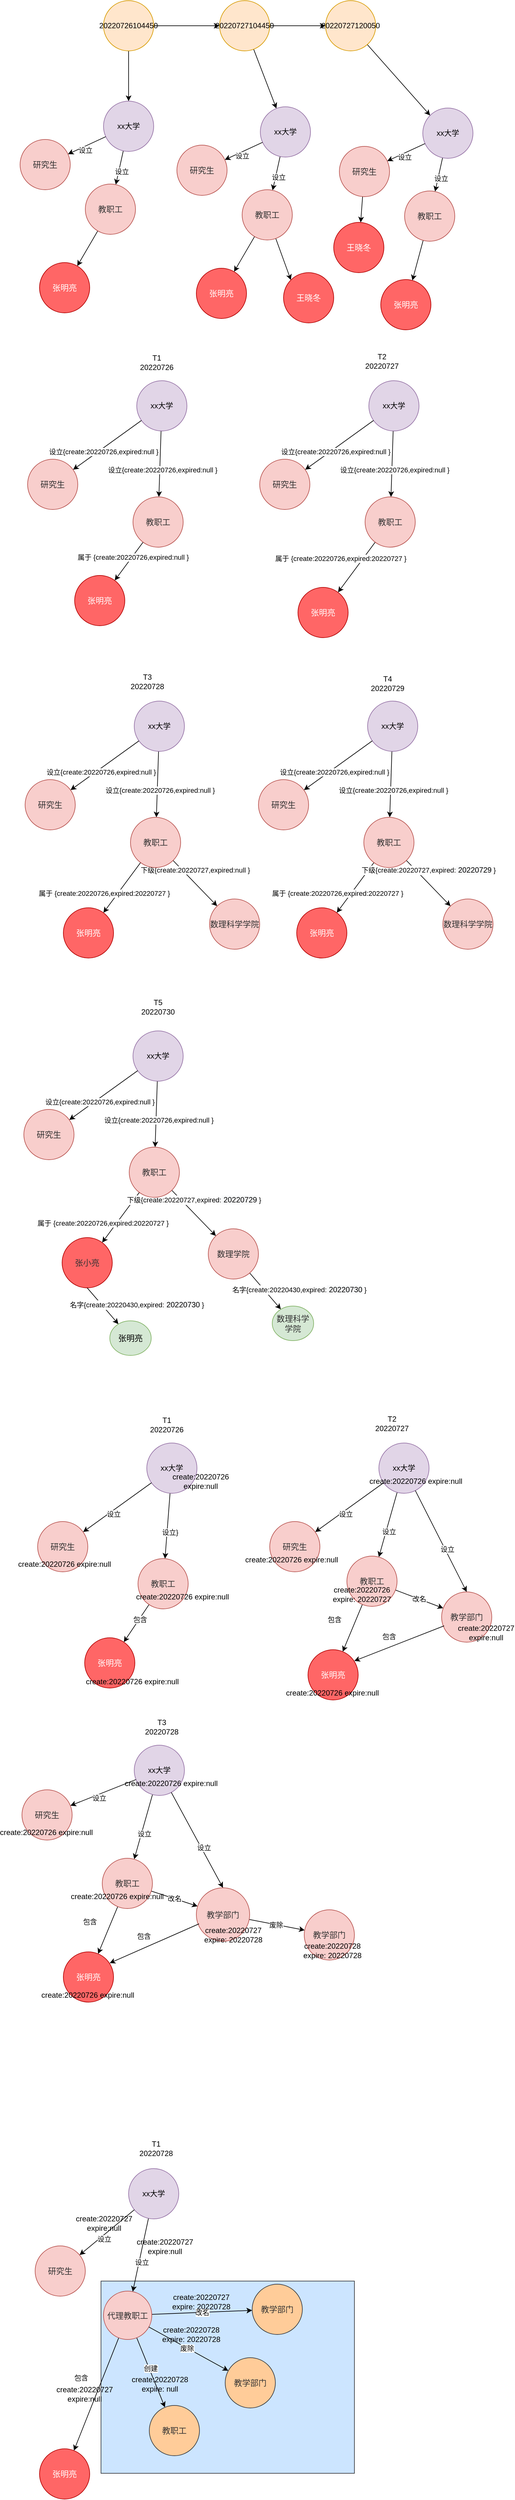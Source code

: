 <mxfile version="20.2.0" type="github">
  <diagram id="Nt__C9s7tZ92eEg6zFDS" name="第 1 页">
    <mxGraphModel dx="774" dy="621" grid="0" gridSize="10" guides="1" tooltips="1" connect="1" arrows="1" fold="1" page="1" pageScale="1" pageWidth="827" pageHeight="1169" math="0" shadow="0">
      <root>
        <mxCell id="0" />
        <mxCell id="1" parent="0" />
        <mxCell id="R3m3DmFI2uvPZftCLMGJ-219" value="" style="rounded=1000;whiteSpace=wrap;html=1;labelBackgroundColor=none;fillColor=#cce5ff;strokeColor=#36393d;shadow=0;glass=0;sketch=0;fillStyle=auto;" vertex="1" parent="1">
          <mxGeometry x="163" y="3737" width="404" height="306" as="geometry" />
        </mxCell>
        <mxCell id="R3m3DmFI2uvPZftCLMGJ-3" value="" style="edgeStyle=orthogonalEdgeStyle;rounded=0;orthogonalLoop=1;jettySize=auto;html=1;" edge="1" parent="1" source="R3m3DmFI2uvPZftCLMGJ-1" target="R3m3DmFI2uvPZftCLMGJ-2">
          <mxGeometry relative="1" as="geometry" />
        </mxCell>
        <mxCell id="R3m3DmFI2uvPZftCLMGJ-9" value="" style="edgeStyle=orthogonalEdgeStyle;rounded=0;orthogonalLoop=1;jettySize=auto;html=1;" edge="1" parent="1" source="R3m3DmFI2uvPZftCLMGJ-1" target="R3m3DmFI2uvPZftCLMGJ-8">
          <mxGeometry relative="1" as="geometry" />
        </mxCell>
        <mxCell id="R3m3DmFI2uvPZftCLMGJ-1" value="20220726104450" style="ellipse;whiteSpace=wrap;html=1;aspect=fixed;fillColor=#ffe6cc;strokeColor=#d79b00;" vertex="1" parent="1">
          <mxGeometry x="167" y="107" width="80" height="80" as="geometry" />
        </mxCell>
        <mxCell id="R3m3DmFI2uvPZftCLMGJ-5" value="" style="edgeStyle=orthogonalEdgeStyle;rounded=0;orthogonalLoop=1;jettySize=auto;html=1;" edge="1" parent="1" source="R3m3DmFI2uvPZftCLMGJ-2" target="R3m3DmFI2uvPZftCLMGJ-4">
          <mxGeometry relative="1" as="geometry" />
        </mxCell>
        <mxCell id="R3m3DmFI2uvPZftCLMGJ-31" style="edgeStyle=none;rounded=0;orthogonalLoop=1;jettySize=auto;html=1;fontColor=#FFFFFF;" edge="1" parent="1" source="R3m3DmFI2uvPZftCLMGJ-2" target="R3m3DmFI2uvPZftCLMGJ-22">
          <mxGeometry relative="1" as="geometry" />
        </mxCell>
        <mxCell id="R3m3DmFI2uvPZftCLMGJ-2" value="20220727104450" style="ellipse;whiteSpace=wrap;html=1;aspect=fixed;fillColor=#ffe6cc;strokeColor=#d79b00;" vertex="1" parent="1">
          <mxGeometry x="352" y="107" width="80" height="80" as="geometry" />
        </mxCell>
        <mxCell id="R3m3DmFI2uvPZftCLMGJ-43" style="edgeStyle=none;rounded=0;orthogonalLoop=1;jettySize=auto;html=1;entryX=0;entryY=0;entryDx=0;entryDy=0;fontColor=#FFFFFF;" edge="1" parent="1" source="R3m3DmFI2uvPZftCLMGJ-4" target="R3m3DmFI2uvPZftCLMGJ-34">
          <mxGeometry relative="1" as="geometry" />
        </mxCell>
        <mxCell id="R3m3DmFI2uvPZftCLMGJ-4" value="20220727120050" style="ellipse;whiteSpace=wrap;html=1;aspect=fixed;fillColor=#ffe6cc;strokeColor=#d79b00;" vertex="1" parent="1">
          <mxGeometry x="521" y="107" width="80" height="80" as="geometry" />
        </mxCell>
        <mxCell id="R3m3DmFI2uvPZftCLMGJ-11" value="" style="rounded=0;orthogonalLoop=1;jettySize=auto;html=1;" edge="1" parent="1" source="R3m3DmFI2uvPZftCLMGJ-8" target="R3m3DmFI2uvPZftCLMGJ-10">
          <mxGeometry relative="1" as="geometry" />
        </mxCell>
        <mxCell id="R3m3DmFI2uvPZftCLMGJ-12" value="设立" style="edgeLabel;html=1;align=center;verticalAlign=middle;resizable=0;points=[];" vertex="1" connectable="0" parent="R3m3DmFI2uvPZftCLMGJ-11">
          <mxGeometry x="0.163" y="4" relative="1" as="geometry">
            <mxPoint y="1" as="offset" />
          </mxGeometry>
        </mxCell>
        <mxCell id="R3m3DmFI2uvPZftCLMGJ-8" value="xx大学" style="ellipse;whiteSpace=wrap;html=1;aspect=fixed;fillColor=#e1d5e7;strokeColor=#9673a6;" vertex="1" parent="1">
          <mxGeometry x="167" y="267" width="80" height="80" as="geometry" />
        </mxCell>
        <mxCell id="R3m3DmFI2uvPZftCLMGJ-17" value="" style="edgeStyle=none;rounded=0;orthogonalLoop=1;jettySize=auto;html=1;" edge="1" parent="1" source="R3m3DmFI2uvPZftCLMGJ-10" target="R3m3DmFI2uvPZftCLMGJ-16">
          <mxGeometry relative="1" as="geometry" />
        </mxCell>
        <mxCell id="R3m3DmFI2uvPZftCLMGJ-10" value="&lt;span style=&quot;color: rgb(51, 51, 51); font-family: &amp;quot;Open Sans&amp;quot;, HelveticaNeue-Light, &amp;quot;Helvetica Neue Light&amp;quot;, &amp;quot;Helvetica Neue&amp;quot;, Helvetica, Arial, sans-serif; font-size: 13px; text-align: start;&quot;&gt;教职工&lt;/span&gt;" style="ellipse;whiteSpace=wrap;html=1;aspect=fixed;fillColor=#f8cecc;strokeColor=#b85450;" vertex="1" parent="1">
          <mxGeometry x="138" y="399" width="80" height="80" as="geometry" />
        </mxCell>
        <mxCell id="R3m3DmFI2uvPZftCLMGJ-13" value="" style="rounded=0;orthogonalLoop=1;jettySize=auto;html=1;" edge="1" parent="1" target="R3m3DmFI2uvPZftCLMGJ-15" source="R3m3DmFI2uvPZftCLMGJ-8">
          <mxGeometry relative="1" as="geometry">
            <mxPoint x="217" y="415" as="sourcePoint" />
          </mxGeometry>
        </mxCell>
        <mxCell id="R3m3DmFI2uvPZftCLMGJ-14" value="设立" style="edgeLabel;html=1;align=center;verticalAlign=middle;resizable=0;points=[];" vertex="1" connectable="0" parent="R3m3DmFI2uvPZftCLMGJ-13">
          <mxGeometry x="0.163" y="4" relative="1" as="geometry">
            <mxPoint y="1" as="offset" />
          </mxGeometry>
        </mxCell>
        <mxCell id="R3m3DmFI2uvPZftCLMGJ-15" value="&lt;span style=&quot;color: rgb(51, 51, 51); font-family: &amp;quot;Open Sans&amp;quot;, HelveticaNeue-Light, &amp;quot;Helvetica Neue Light&amp;quot;, &amp;quot;Helvetica Neue&amp;quot;, Helvetica, Arial, sans-serif; font-size: 13px; text-align: start;&quot;&gt;研究生&lt;/span&gt;" style="ellipse;whiteSpace=wrap;html=1;aspect=fixed;fillColor=#f8cecc;strokeColor=#b85450;" vertex="1" parent="1">
          <mxGeometry x="34" y="328" width="80" height="80" as="geometry" />
        </mxCell>
        <mxCell id="R3m3DmFI2uvPZftCLMGJ-16" value="&lt;span style=&quot;font-family: &amp;quot;Open Sans&amp;quot;, HelveticaNeue-Light, &amp;quot;Helvetica Neue Light&amp;quot;, &amp;quot;Helvetica Neue&amp;quot;, Helvetica, Arial, sans-serif; font-size: 13px; text-align: start;&quot;&gt;张明亮&lt;/span&gt;" style="ellipse;whiteSpace=wrap;html=1;aspect=fixed;fillColor=#FF6666;strokeColor=#B20000;fontColor=#ffffff;" vertex="1" parent="1">
          <mxGeometry x="65" y="524" width="80" height="80" as="geometry" />
        </mxCell>
        <mxCell id="R3m3DmFI2uvPZftCLMGJ-20" value="" style="rounded=0;orthogonalLoop=1;jettySize=auto;html=1;" edge="1" parent="1" source="R3m3DmFI2uvPZftCLMGJ-22" target="R3m3DmFI2uvPZftCLMGJ-25">
          <mxGeometry relative="1" as="geometry" />
        </mxCell>
        <mxCell id="R3m3DmFI2uvPZftCLMGJ-21" value="设立" style="edgeLabel;html=1;align=center;verticalAlign=middle;resizable=0;points=[];" vertex="1" connectable="0" parent="R3m3DmFI2uvPZftCLMGJ-20">
          <mxGeometry x="0.163" y="4" relative="1" as="geometry">
            <mxPoint y="1" as="offset" />
          </mxGeometry>
        </mxCell>
        <mxCell id="R3m3DmFI2uvPZftCLMGJ-22" value="xx大学" style="ellipse;whiteSpace=wrap;html=1;aspect=fixed;fillColor=#e1d5e7;strokeColor=#9673a6;" vertex="1" parent="1">
          <mxGeometry x="417" y="276" width="80" height="80" as="geometry" />
        </mxCell>
        <mxCell id="R3m3DmFI2uvPZftCLMGJ-23" value="" style="edgeStyle=none;rounded=0;orthogonalLoop=1;jettySize=auto;html=1;" edge="1" parent="1" source="R3m3DmFI2uvPZftCLMGJ-25" target="R3m3DmFI2uvPZftCLMGJ-29">
          <mxGeometry relative="1" as="geometry" />
        </mxCell>
        <mxCell id="R3m3DmFI2uvPZftCLMGJ-24" style="edgeStyle=none;rounded=0;orthogonalLoop=1;jettySize=auto;html=1;entryX=0;entryY=0;entryDx=0;entryDy=0;fontColor=#FFFFFF;" edge="1" parent="1" source="R3m3DmFI2uvPZftCLMGJ-25" target="R3m3DmFI2uvPZftCLMGJ-30">
          <mxGeometry relative="1" as="geometry" />
        </mxCell>
        <mxCell id="R3m3DmFI2uvPZftCLMGJ-25" value="&lt;span style=&quot;color: rgb(51, 51, 51); font-family: &amp;quot;Open Sans&amp;quot;, HelveticaNeue-Light, &amp;quot;Helvetica Neue Light&amp;quot;, &amp;quot;Helvetica Neue&amp;quot;, Helvetica, Arial, sans-serif; font-size: 13px; text-align: start;&quot;&gt;教职工&lt;/span&gt;" style="ellipse;whiteSpace=wrap;html=1;aspect=fixed;fillColor=#f8cecc;strokeColor=#b85450;" vertex="1" parent="1">
          <mxGeometry x="388" y="408" width="80" height="80" as="geometry" />
        </mxCell>
        <mxCell id="R3m3DmFI2uvPZftCLMGJ-26" value="" style="rounded=0;orthogonalLoop=1;jettySize=auto;html=1;" edge="1" parent="1" source="R3m3DmFI2uvPZftCLMGJ-22" target="R3m3DmFI2uvPZftCLMGJ-28">
          <mxGeometry relative="1" as="geometry">
            <mxPoint x="467" y="424" as="sourcePoint" />
          </mxGeometry>
        </mxCell>
        <mxCell id="R3m3DmFI2uvPZftCLMGJ-27" value="设立" style="edgeLabel;html=1;align=center;verticalAlign=middle;resizable=0;points=[];" vertex="1" connectable="0" parent="R3m3DmFI2uvPZftCLMGJ-26">
          <mxGeometry x="0.163" y="4" relative="1" as="geometry">
            <mxPoint y="1" as="offset" />
          </mxGeometry>
        </mxCell>
        <mxCell id="R3m3DmFI2uvPZftCLMGJ-28" value="&lt;span style=&quot;color: rgb(51, 51, 51); font-family: &amp;quot;Open Sans&amp;quot;, HelveticaNeue-Light, &amp;quot;Helvetica Neue Light&amp;quot;, &amp;quot;Helvetica Neue&amp;quot;, Helvetica, Arial, sans-serif; font-size: 13px; text-align: start;&quot;&gt;研究生&lt;/span&gt;" style="ellipse;whiteSpace=wrap;html=1;aspect=fixed;fillColor=#f8cecc;strokeColor=#b85450;" vertex="1" parent="1">
          <mxGeometry x="284" y="337" width="80" height="80" as="geometry" />
        </mxCell>
        <mxCell id="R3m3DmFI2uvPZftCLMGJ-29" value="&lt;span style=&quot;font-family: &amp;quot;Open Sans&amp;quot;, HelveticaNeue-Light, &amp;quot;Helvetica Neue Light&amp;quot;, &amp;quot;Helvetica Neue&amp;quot;, Helvetica, Arial, sans-serif; font-size: 13px; text-align: start;&quot;&gt;张明亮&lt;/span&gt;" style="ellipse;whiteSpace=wrap;html=1;aspect=fixed;fillColor=#FF6666;strokeColor=#B20000;fontColor=#ffffff;" vertex="1" parent="1">
          <mxGeometry x="315" y="533" width="80" height="80" as="geometry" />
        </mxCell>
        <mxCell id="R3m3DmFI2uvPZftCLMGJ-30" value="&lt;div style=&quot;text-align: start;&quot;&gt;&lt;span style=&quot;background-color: initial; font-size: 13px;&quot;&gt;&lt;font face=&quot;Open Sans, HelveticaNeue-Light, Helvetica Neue Light, Helvetica Neue, Helvetica, Arial, sans-serif&quot;&gt;王晓冬&lt;/font&gt;&lt;/span&gt;&lt;/div&gt;" style="ellipse;whiteSpace=wrap;html=1;aspect=fixed;fillColor=#FF6666;strokeColor=#B20000;fontColor=#ffffff;" vertex="1" parent="1">
          <mxGeometry x="454" y="540" width="80" height="80" as="geometry" />
        </mxCell>
        <mxCell id="R3m3DmFI2uvPZftCLMGJ-32" value="" style="rounded=0;orthogonalLoop=1;jettySize=auto;html=1;" edge="1" parent="1" source="R3m3DmFI2uvPZftCLMGJ-34" target="R3m3DmFI2uvPZftCLMGJ-37">
          <mxGeometry relative="1" as="geometry" />
        </mxCell>
        <mxCell id="R3m3DmFI2uvPZftCLMGJ-33" value="设立" style="edgeLabel;html=1;align=center;verticalAlign=middle;resizable=0;points=[];" vertex="1" connectable="0" parent="R3m3DmFI2uvPZftCLMGJ-32">
          <mxGeometry x="0.163" y="4" relative="1" as="geometry">
            <mxPoint y="1" as="offset" />
          </mxGeometry>
        </mxCell>
        <mxCell id="R3m3DmFI2uvPZftCLMGJ-34" value="xx大学" style="ellipse;whiteSpace=wrap;html=1;aspect=fixed;fillColor=#e1d5e7;strokeColor=#9673a6;" vertex="1" parent="1">
          <mxGeometry x="676" y="278" width="80" height="80" as="geometry" />
        </mxCell>
        <mxCell id="R3m3DmFI2uvPZftCLMGJ-35" value="" style="edgeStyle=none;rounded=0;orthogonalLoop=1;jettySize=auto;html=1;" edge="1" parent="1" source="R3m3DmFI2uvPZftCLMGJ-37" target="R3m3DmFI2uvPZftCLMGJ-41">
          <mxGeometry relative="1" as="geometry" />
        </mxCell>
        <mxCell id="R3m3DmFI2uvPZftCLMGJ-36" style="edgeStyle=none;rounded=0;orthogonalLoop=1;jettySize=auto;html=1;fontColor=#FFFFFF;" edge="1" parent="1" source="R3m3DmFI2uvPZftCLMGJ-40" target="R3m3DmFI2uvPZftCLMGJ-42">
          <mxGeometry relative="1" as="geometry" />
        </mxCell>
        <mxCell id="R3m3DmFI2uvPZftCLMGJ-37" value="&lt;span style=&quot;color: rgb(51, 51, 51); font-family: &amp;quot;Open Sans&amp;quot;, HelveticaNeue-Light, &amp;quot;Helvetica Neue Light&amp;quot;, &amp;quot;Helvetica Neue&amp;quot;, Helvetica, Arial, sans-serif; font-size: 13px; text-align: start;&quot;&gt;教职工&lt;/span&gt;" style="ellipse;whiteSpace=wrap;html=1;aspect=fixed;fillColor=#f8cecc;strokeColor=#b85450;" vertex="1" parent="1">
          <mxGeometry x="647" y="410" width="80" height="80" as="geometry" />
        </mxCell>
        <mxCell id="R3m3DmFI2uvPZftCLMGJ-38" value="" style="rounded=0;orthogonalLoop=1;jettySize=auto;html=1;" edge="1" parent="1" source="R3m3DmFI2uvPZftCLMGJ-34" target="R3m3DmFI2uvPZftCLMGJ-40">
          <mxGeometry relative="1" as="geometry">
            <mxPoint x="726" y="426" as="sourcePoint" />
          </mxGeometry>
        </mxCell>
        <mxCell id="R3m3DmFI2uvPZftCLMGJ-39" value="设立" style="edgeLabel;html=1;align=center;verticalAlign=middle;resizable=0;points=[];" vertex="1" connectable="0" parent="R3m3DmFI2uvPZftCLMGJ-38">
          <mxGeometry x="0.163" y="4" relative="1" as="geometry">
            <mxPoint y="1" as="offset" />
          </mxGeometry>
        </mxCell>
        <mxCell id="R3m3DmFI2uvPZftCLMGJ-40" value="&lt;span style=&quot;color: rgb(51, 51, 51); font-family: &amp;quot;Open Sans&amp;quot;, HelveticaNeue-Light, &amp;quot;Helvetica Neue Light&amp;quot;, &amp;quot;Helvetica Neue&amp;quot;, Helvetica, Arial, sans-serif; font-size: 13px; text-align: start;&quot;&gt;研究生&lt;/span&gt;" style="ellipse;whiteSpace=wrap;html=1;aspect=fixed;fillColor=#f8cecc;strokeColor=#b85450;" vertex="1" parent="1">
          <mxGeometry x="543" y="339" width="80" height="80" as="geometry" />
        </mxCell>
        <mxCell id="R3m3DmFI2uvPZftCLMGJ-41" value="&lt;span style=&quot;font-family: &amp;quot;Open Sans&amp;quot;, HelveticaNeue-Light, &amp;quot;Helvetica Neue Light&amp;quot;, &amp;quot;Helvetica Neue&amp;quot;, Helvetica, Arial, sans-serif; font-size: 13px; text-align: start;&quot;&gt;张明亮&lt;/span&gt;" style="ellipse;whiteSpace=wrap;html=1;aspect=fixed;fillColor=#FF6666;strokeColor=#B20000;fontColor=#ffffff;" vertex="1" parent="1">
          <mxGeometry x="609" y="551" width="80" height="80" as="geometry" />
        </mxCell>
        <mxCell id="R3m3DmFI2uvPZftCLMGJ-42" value="&lt;div style=&quot;text-align: start;&quot;&gt;&lt;span style=&quot;background-color: initial; font-size: 13px;&quot;&gt;&lt;font face=&quot;Open Sans, HelveticaNeue-Light, Helvetica Neue Light, Helvetica Neue, Helvetica, Arial, sans-serif&quot;&gt;王晓冬&lt;/font&gt;&lt;/span&gt;&lt;/div&gt;" style="ellipse;whiteSpace=wrap;html=1;aspect=fixed;fillColor=#FF6666;strokeColor=#B20000;fontColor=#ffffff;" vertex="1" parent="1">
          <mxGeometry x="534" y="460" width="80" height="80" as="geometry" />
        </mxCell>
        <mxCell id="R3m3DmFI2uvPZftCLMGJ-44" value="" style="rounded=0;orthogonalLoop=1;jettySize=auto;html=1;" edge="1" parent="1" source="R3m3DmFI2uvPZftCLMGJ-46" target="R3m3DmFI2uvPZftCLMGJ-48">
          <mxGeometry relative="1" as="geometry" />
        </mxCell>
        <mxCell id="R3m3DmFI2uvPZftCLMGJ-45" value="设立{create:20220726,expired:null }" style="edgeLabel;html=1;align=center;verticalAlign=middle;resizable=0;points=[];" vertex="1" connectable="0" parent="R3m3DmFI2uvPZftCLMGJ-44">
          <mxGeometry x="0.163" y="4" relative="1" as="geometry">
            <mxPoint y="1" as="offset" />
          </mxGeometry>
        </mxCell>
        <mxCell id="R3m3DmFI2uvPZftCLMGJ-46" value="xx大学" style="ellipse;whiteSpace=wrap;html=1;aspect=fixed;fillColor=#e1d5e7;strokeColor=#9673a6;" vertex="1" parent="1">
          <mxGeometry x="220" y="712" width="80" height="80" as="geometry" />
        </mxCell>
        <mxCell id="R3m3DmFI2uvPZftCLMGJ-47" value="" style="edgeStyle=none;rounded=0;orthogonalLoop=1;jettySize=auto;html=1;" edge="1" parent="1" source="R3m3DmFI2uvPZftCLMGJ-48" target="R3m3DmFI2uvPZftCLMGJ-52">
          <mxGeometry relative="1" as="geometry" />
        </mxCell>
        <mxCell id="R3m3DmFI2uvPZftCLMGJ-53" value="&lt;font color=&quot;#000000&quot;&gt;属于 {create:20220726,expired:null }&lt;/font&gt;" style="edgeLabel;html=1;align=center;verticalAlign=middle;resizable=0;points=[];fontColor=#FFFFFF;" vertex="1" connectable="0" parent="R3m3DmFI2uvPZftCLMGJ-47">
          <mxGeometry x="-0.238" y="1" relative="1" as="geometry">
            <mxPoint as="offset" />
          </mxGeometry>
        </mxCell>
        <mxCell id="R3m3DmFI2uvPZftCLMGJ-48" value="&lt;span style=&quot;color: rgb(51, 51, 51); font-family: &amp;quot;Open Sans&amp;quot;, HelveticaNeue-Light, &amp;quot;Helvetica Neue Light&amp;quot;, &amp;quot;Helvetica Neue&amp;quot;, Helvetica, Arial, sans-serif; font-size: 13px; text-align: start;&quot;&gt;教职工&lt;/span&gt;" style="ellipse;whiteSpace=wrap;html=1;aspect=fixed;fillColor=#f8cecc;strokeColor=#b85450;" vertex="1" parent="1">
          <mxGeometry x="214" y="897" width="80" height="80" as="geometry" />
        </mxCell>
        <mxCell id="R3m3DmFI2uvPZftCLMGJ-49" value="" style="rounded=0;orthogonalLoop=1;jettySize=auto;html=1;" edge="1" parent="1" source="R3m3DmFI2uvPZftCLMGJ-46" target="R3m3DmFI2uvPZftCLMGJ-51">
          <mxGeometry relative="1" as="geometry">
            <mxPoint x="272" y="913" as="sourcePoint" />
          </mxGeometry>
        </mxCell>
        <mxCell id="R3m3DmFI2uvPZftCLMGJ-50" value="设立{create:20220726,expired:null }" style="edgeLabel;html=1;align=center;verticalAlign=middle;resizable=0;points=[];" vertex="1" connectable="0" parent="R3m3DmFI2uvPZftCLMGJ-49">
          <mxGeometry x="0.163" y="4" relative="1" as="geometry">
            <mxPoint y="1" as="offset" />
          </mxGeometry>
        </mxCell>
        <mxCell id="R3m3DmFI2uvPZftCLMGJ-51" value="&lt;span style=&quot;color: rgb(51, 51, 51); font-family: &amp;quot;Open Sans&amp;quot;, HelveticaNeue-Light, &amp;quot;Helvetica Neue Light&amp;quot;, &amp;quot;Helvetica Neue&amp;quot;, Helvetica, Arial, sans-serif; font-size: 13px; text-align: start;&quot;&gt;研究生&lt;/span&gt;" style="ellipse;whiteSpace=wrap;html=1;aspect=fixed;fillColor=#f8cecc;strokeColor=#b85450;" vertex="1" parent="1">
          <mxGeometry x="46" y="837" width="80" height="80" as="geometry" />
        </mxCell>
        <mxCell id="R3m3DmFI2uvPZftCLMGJ-52" value="&lt;span style=&quot;font-family: &amp;quot;Open Sans&amp;quot;, HelveticaNeue-Light, &amp;quot;Helvetica Neue Light&amp;quot;, &amp;quot;Helvetica Neue&amp;quot;, Helvetica, Arial, sans-serif; font-size: 13px; text-align: start;&quot;&gt;张明亮&lt;/span&gt;" style="ellipse;whiteSpace=wrap;html=1;aspect=fixed;fillColor=#FF6666;strokeColor=#B20000;fontColor=#ffffff;" vertex="1" parent="1">
          <mxGeometry x="121" y="1022" width="80" height="80" as="geometry" />
        </mxCell>
        <mxCell id="R3m3DmFI2uvPZftCLMGJ-54" value="" style="rounded=0;orthogonalLoop=1;jettySize=auto;html=1;" edge="1" parent="1" source="R3m3DmFI2uvPZftCLMGJ-56" target="R3m3DmFI2uvPZftCLMGJ-59">
          <mxGeometry relative="1" as="geometry" />
        </mxCell>
        <mxCell id="R3m3DmFI2uvPZftCLMGJ-55" value="设立{create:20220726,expired:null }" style="edgeLabel;html=1;align=center;verticalAlign=middle;resizable=0;points=[];" vertex="1" connectable="0" parent="R3m3DmFI2uvPZftCLMGJ-54">
          <mxGeometry x="0.163" y="4" relative="1" as="geometry">
            <mxPoint y="1" as="offset" />
          </mxGeometry>
        </mxCell>
        <mxCell id="R3m3DmFI2uvPZftCLMGJ-56" value="xx大学" style="ellipse;whiteSpace=wrap;html=1;aspect=fixed;fillColor=#e1d5e7;strokeColor=#9673a6;" vertex="1" parent="1">
          <mxGeometry x="590" y="712" width="80" height="80" as="geometry" />
        </mxCell>
        <mxCell id="R3m3DmFI2uvPZftCLMGJ-57" value="" style="edgeStyle=none;rounded=0;orthogonalLoop=1;jettySize=auto;html=1;" edge="1" parent="1" source="R3m3DmFI2uvPZftCLMGJ-59" target="R3m3DmFI2uvPZftCLMGJ-63">
          <mxGeometry relative="1" as="geometry" />
        </mxCell>
        <mxCell id="R3m3DmFI2uvPZftCLMGJ-58" value="&lt;font color=&quot;#000000&quot;&gt;属于 {create:20220726,expired:20220727 }&lt;/font&gt;" style="edgeLabel;html=1;align=center;verticalAlign=middle;resizable=0;points=[];fontColor=#FFFFFF;" vertex="1" connectable="0" parent="R3m3DmFI2uvPZftCLMGJ-57">
          <mxGeometry x="-0.238" y="1" relative="1" as="geometry">
            <mxPoint x="-34" y="-5" as="offset" />
          </mxGeometry>
        </mxCell>
        <mxCell id="R3m3DmFI2uvPZftCLMGJ-59" value="&lt;span style=&quot;color: rgb(51, 51, 51); font-family: &amp;quot;Open Sans&amp;quot;, HelveticaNeue-Light, &amp;quot;Helvetica Neue Light&amp;quot;, &amp;quot;Helvetica Neue&amp;quot;, Helvetica, Arial, sans-serif; font-size: 13px; text-align: start;&quot;&gt;教职工&lt;/span&gt;" style="ellipse;whiteSpace=wrap;html=1;aspect=fixed;fillColor=#f8cecc;strokeColor=#b85450;" vertex="1" parent="1">
          <mxGeometry x="584" y="897" width="80" height="80" as="geometry" />
        </mxCell>
        <mxCell id="R3m3DmFI2uvPZftCLMGJ-60" value="" style="rounded=0;orthogonalLoop=1;jettySize=auto;html=1;" edge="1" parent="1" source="R3m3DmFI2uvPZftCLMGJ-56" target="R3m3DmFI2uvPZftCLMGJ-62">
          <mxGeometry relative="1" as="geometry">
            <mxPoint x="642" y="913" as="sourcePoint" />
          </mxGeometry>
        </mxCell>
        <mxCell id="R3m3DmFI2uvPZftCLMGJ-61" value="设立{create:20220726,expired:null }" style="edgeLabel;html=1;align=center;verticalAlign=middle;resizable=0;points=[];" vertex="1" connectable="0" parent="R3m3DmFI2uvPZftCLMGJ-60">
          <mxGeometry x="0.163" y="4" relative="1" as="geometry">
            <mxPoint y="1" as="offset" />
          </mxGeometry>
        </mxCell>
        <mxCell id="R3m3DmFI2uvPZftCLMGJ-62" value="&lt;span style=&quot;color: rgb(51, 51, 51); font-family: &amp;quot;Open Sans&amp;quot;, HelveticaNeue-Light, &amp;quot;Helvetica Neue Light&amp;quot;, &amp;quot;Helvetica Neue&amp;quot;, Helvetica, Arial, sans-serif; font-size: 13px; text-align: start;&quot;&gt;研究生&lt;/span&gt;" style="ellipse;whiteSpace=wrap;html=1;aspect=fixed;fillColor=#f8cecc;strokeColor=#b85450;" vertex="1" parent="1">
          <mxGeometry x="416" y="837" width="80" height="80" as="geometry" />
        </mxCell>
        <mxCell id="R3m3DmFI2uvPZftCLMGJ-63" value="&lt;span style=&quot;font-family: &amp;quot;Open Sans&amp;quot;, HelveticaNeue-Light, &amp;quot;Helvetica Neue Light&amp;quot;, &amp;quot;Helvetica Neue&amp;quot;, Helvetica, Arial, sans-serif; font-size: 13px; text-align: start;&quot;&gt;张明亮&lt;/span&gt;" style="ellipse;whiteSpace=wrap;html=1;aspect=fixed;fillColor=#FF6666;strokeColor=#B20000;fontColor=#ffffff;" vertex="1" parent="1">
          <mxGeometry x="477" y="1041" width="80" height="80" as="geometry" />
        </mxCell>
        <mxCell id="R3m3DmFI2uvPZftCLMGJ-64" value="T1 20220726" style="text;html=1;strokeColor=none;fillColor=none;align=center;verticalAlign=middle;whiteSpace=wrap;rounded=0;labelBackgroundColor=none;fontColor=#000000;" vertex="1" parent="1">
          <mxGeometry x="222" y="668" width="60" height="30" as="geometry" />
        </mxCell>
        <mxCell id="R3m3DmFI2uvPZftCLMGJ-65" value="T2 20220727" style="text;html=1;strokeColor=none;fillColor=none;align=center;verticalAlign=middle;whiteSpace=wrap;rounded=0;labelBackgroundColor=none;fontColor=#000000;" vertex="1" parent="1">
          <mxGeometry x="581" y="666" width="60" height="30" as="geometry" />
        </mxCell>
        <mxCell id="R3m3DmFI2uvPZftCLMGJ-70" value="" style="rounded=0;orthogonalLoop=1;jettySize=auto;html=1;" edge="1" parent="1" source="R3m3DmFI2uvPZftCLMGJ-72" target="R3m3DmFI2uvPZftCLMGJ-75">
          <mxGeometry relative="1" as="geometry" />
        </mxCell>
        <mxCell id="R3m3DmFI2uvPZftCLMGJ-71" value="设立{create:20220726,expired:null }" style="edgeLabel;html=1;align=center;verticalAlign=middle;resizable=0;points=[];" vertex="1" connectable="0" parent="R3m3DmFI2uvPZftCLMGJ-70">
          <mxGeometry x="0.163" y="4" relative="1" as="geometry">
            <mxPoint y="1" as="offset" />
          </mxGeometry>
        </mxCell>
        <mxCell id="R3m3DmFI2uvPZftCLMGJ-72" value="xx大学" style="ellipse;whiteSpace=wrap;html=1;aspect=fixed;fillColor=#e1d5e7;strokeColor=#9673a6;" vertex="1" parent="1">
          <mxGeometry x="216" y="1222" width="80" height="80" as="geometry" />
        </mxCell>
        <mxCell id="R3m3DmFI2uvPZftCLMGJ-73" value="" style="edgeStyle=none;rounded=0;orthogonalLoop=1;jettySize=auto;html=1;" edge="1" parent="1" source="R3m3DmFI2uvPZftCLMGJ-75" target="R3m3DmFI2uvPZftCLMGJ-79">
          <mxGeometry relative="1" as="geometry" />
        </mxCell>
        <mxCell id="R3m3DmFI2uvPZftCLMGJ-74" value="&lt;font color=&quot;#000000&quot;&gt;属于 {create:20220726,expired:20220727 }&lt;/font&gt;" style="edgeLabel;html=1;align=center;verticalAlign=middle;resizable=0;points=[];fontColor=#FFFFFF;" vertex="1" connectable="0" parent="R3m3DmFI2uvPZftCLMGJ-73">
          <mxGeometry x="-0.238" y="1" relative="1" as="geometry">
            <mxPoint x="-37" y="18" as="offset" />
          </mxGeometry>
        </mxCell>
        <mxCell id="R3m3DmFI2uvPZftCLMGJ-82" value="&lt;span style=&quot;color: rgb(0, 0, 0);&quot;&gt;下级{create:20220727,expired:null }&lt;/span&gt;" style="edgeStyle=none;rounded=0;orthogonalLoop=1;jettySize=auto;html=1;fontColor=#009900;strokeColor=#000000;" edge="1" parent="1" source="R3m3DmFI2uvPZftCLMGJ-75" target="R3m3DmFI2uvPZftCLMGJ-81">
          <mxGeometry x="-0.303" y="14" relative="1" as="geometry">
            <mxPoint x="1" as="offset" />
          </mxGeometry>
        </mxCell>
        <mxCell id="R3m3DmFI2uvPZftCLMGJ-75" value="&lt;span style=&quot;color: rgb(51, 51, 51); font-family: &amp;quot;Open Sans&amp;quot;, HelveticaNeue-Light, &amp;quot;Helvetica Neue Light&amp;quot;, &amp;quot;Helvetica Neue&amp;quot;, Helvetica, Arial, sans-serif; font-size: 13px; text-align: start;&quot;&gt;教职工&lt;/span&gt;" style="ellipse;whiteSpace=wrap;html=1;aspect=fixed;fillColor=#f8cecc;strokeColor=#b85450;" vertex="1" parent="1">
          <mxGeometry x="210" y="1407" width="80" height="80" as="geometry" />
        </mxCell>
        <mxCell id="R3m3DmFI2uvPZftCLMGJ-76" value="" style="rounded=0;orthogonalLoop=1;jettySize=auto;html=1;" edge="1" parent="1" source="R3m3DmFI2uvPZftCLMGJ-72" target="R3m3DmFI2uvPZftCLMGJ-78">
          <mxGeometry relative="1" as="geometry">
            <mxPoint x="268" y="1423" as="sourcePoint" />
          </mxGeometry>
        </mxCell>
        <mxCell id="R3m3DmFI2uvPZftCLMGJ-77" value="设立{create:20220726,expired:null }" style="edgeLabel;html=1;align=center;verticalAlign=middle;resizable=0;points=[];" vertex="1" connectable="0" parent="R3m3DmFI2uvPZftCLMGJ-76">
          <mxGeometry x="0.163" y="4" relative="1" as="geometry">
            <mxPoint y="1" as="offset" />
          </mxGeometry>
        </mxCell>
        <mxCell id="R3m3DmFI2uvPZftCLMGJ-78" value="&lt;span style=&quot;color: rgb(51, 51, 51); font-family: &amp;quot;Open Sans&amp;quot;, HelveticaNeue-Light, &amp;quot;Helvetica Neue Light&amp;quot;, &amp;quot;Helvetica Neue&amp;quot;, Helvetica, Arial, sans-serif; font-size: 13px; text-align: start;&quot;&gt;研究生&lt;/span&gt;" style="ellipse;whiteSpace=wrap;html=1;aspect=fixed;fillColor=#f8cecc;strokeColor=#b85450;" vertex="1" parent="1">
          <mxGeometry x="42" y="1347" width="80" height="80" as="geometry" />
        </mxCell>
        <mxCell id="R3m3DmFI2uvPZftCLMGJ-79" value="&lt;span style=&quot;font-family: &amp;quot;Open Sans&amp;quot;, HelveticaNeue-Light, &amp;quot;Helvetica Neue Light&amp;quot;, &amp;quot;Helvetica Neue&amp;quot;, Helvetica, Arial, sans-serif; font-size: 13px; text-align: start;&quot;&gt;张明亮&lt;/span&gt;" style="ellipse;whiteSpace=wrap;html=1;aspect=fixed;fillColor=#FF6666;strokeColor=#B20000;fontColor=#ffffff;" vertex="1" parent="1">
          <mxGeometry x="103" y="1551" width="80" height="80" as="geometry" />
        </mxCell>
        <mxCell id="R3m3DmFI2uvPZftCLMGJ-80" value="T3 20220728" style="text;html=1;strokeColor=none;fillColor=none;align=center;verticalAlign=middle;whiteSpace=wrap;rounded=0;labelBackgroundColor=none;fontColor=#000000;" vertex="1" parent="1">
          <mxGeometry x="207" y="1176" width="60" height="30" as="geometry" />
        </mxCell>
        <mxCell id="R3m3DmFI2uvPZftCLMGJ-81" value="&lt;span style=&quot;color: rgb(51, 51, 51); font-family: &amp;quot;Open Sans&amp;quot;, HelveticaNeue-Light, &amp;quot;Helvetica Neue Light&amp;quot;, &amp;quot;Helvetica Neue&amp;quot;, Helvetica, Arial, sans-serif; font-size: 13px; text-align: start;&quot;&gt;数理科学学院&lt;/span&gt;" style="ellipse;whiteSpace=wrap;html=1;aspect=fixed;fillColor=#f8cecc;strokeColor=#b85450;" vertex="1" parent="1">
          <mxGeometry x="336" y="1537" width="80" height="80" as="geometry" />
        </mxCell>
        <mxCell id="R3m3DmFI2uvPZftCLMGJ-83" value="T4 20220729" style="text;html=1;strokeColor=none;fillColor=none;align=center;verticalAlign=middle;whiteSpace=wrap;rounded=0;labelBackgroundColor=none;fontColor=#000000;" vertex="1" parent="1">
          <mxGeometry x="590" y="1179" width="60" height="30" as="geometry" />
        </mxCell>
        <mxCell id="R3m3DmFI2uvPZftCLMGJ-84" value="" style="rounded=0;orthogonalLoop=1;jettySize=auto;html=1;" edge="1" parent="1" source="R3m3DmFI2uvPZftCLMGJ-86" target="R3m3DmFI2uvPZftCLMGJ-90">
          <mxGeometry relative="1" as="geometry" />
        </mxCell>
        <mxCell id="R3m3DmFI2uvPZftCLMGJ-85" value="设立{create:20220726,expired:null }" style="edgeLabel;html=1;align=center;verticalAlign=middle;resizable=0;points=[];" vertex="1" connectable="0" parent="R3m3DmFI2uvPZftCLMGJ-84">
          <mxGeometry x="0.163" y="4" relative="1" as="geometry">
            <mxPoint y="1" as="offset" />
          </mxGeometry>
        </mxCell>
        <mxCell id="R3m3DmFI2uvPZftCLMGJ-86" value="xx大学" style="ellipse;whiteSpace=wrap;html=1;aspect=fixed;fillColor=#e1d5e7;strokeColor=#9673a6;" vertex="1" parent="1">
          <mxGeometry x="588" y="1222" width="80" height="80" as="geometry" />
        </mxCell>
        <mxCell id="R3m3DmFI2uvPZftCLMGJ-87" value="" style="edgeStyle=none;rounded=0;orthogonalLoop=1;jettySize=auto;html=1;" edge="1" parent="1" source="R3m3DmFI2uvPZftCLMGJ-90" target="R3m3DmFI2uvPZftCLMGJ-94">
          <mxGeometry relative="1" as="geometry" />
        </mxCell>
        <mxCell id="R3m3DmFI2uvPZftCLMGJ-88" value="&lt;font color=&quot;#000000&quot;&gt;属于 {create:20220726,expired:20220727 }&lt;/font&gt;" style="edgeLabel;html=1;align=center;verticalAlign=middle;resizable=0;points=[];fontColor=#FFFFFF;" vertex="1" connectable="0" parent="R3m3DmFI2uvPZftCLMGJ-87">
          <mxGeometry x="-0.238" y="1" relative="1" as="geometry">
            <mxPoint x="-37" y="18" as="offset" />
          </mxGeometry>
        </mxCell>
        <mxCell id="R3m3DmFI2uvPZftCLMGJ-89" value="&lt;span style=&quot;color: rgb(0, 0, 0);&quot;&gt;下级{create:20220727,expired:&lt;/span&gt;&lt;span style=&quot;color: rgb(0, 0, 0); font-size: 12px; background-color: rgb(248, 249, 250);&quot;&gt;&amp;nbsp;20220729&lt;/span&gt;&lt;span style=&quot;color: rgb(0, 0, 0);&quot;&gt;&amp;nbsp;}&lt;/span&gt;" style="edgeStyle=none;rounded=0;orthogonalLoop=1;jettySize=auto;html=1;fontColor=#009900;strokeColor=#000000;" edge="1" parent="1" source="R3m3DmFI2uvPZftCLMGJ-90" target="R3m3DmFI2uvPZftCLMGJ-95">
          <mxGeometry x="-0.303" y="14" relative="1" as="geometry">
            <mxPoint x="1" as="offset" />
          </mxGeometry>
        </mxCell>
        <mxCell id="R3m3DmFI2uvPZftCLMGJ-90" value="&lt;span style=&quot;color: rgb(51, 51, 51); font-family: &amp;quot;Open Sans&amp;quot;, HelveticaNeue-Light, &amp;quot;Helvetica Neue Light&amp;quot;, &amp;quot;Helvetica Neue&amp;quot;, Helvetica, Arial, sans-serif; font-size: 13px; text-align: start;&quot;&gt;教职工&lt;/span&gt;" style="ellipse;whiteSpace=wrap;html=1;aspect=fixed;fillColor=#f8cecc;strokeColor=#b85450;" vertex="1" parent="1">
          <mxGeometry x="582" y="1407" width="80" height="80" as="geometry" />
        </mxCell>
        <mxCell id="R3m3DmFI2uvPZftCLMGJ-91" value="" style="rounded=0;orthogonalLoop=1;jettySize=auto;html=1;" edge="1" parent="1" source="R3m3DmFI2uvPZftCLMGJ-86" target="R3m3DmFI2uvPZftCLMGJ-93">
          <mxGeometry relative="1" as="geometry">
            <mxPoint x="640" y="1423" as="sourcePoint" />
          </mxGeometry>
        </mxCell>
        <mxCell id="R3m3DmFI2uvPZftCLMGJ-92" value="设立{create:20220726,expired:null }" style="edgeLabel;html=1;align=center;verticalAlign=middle;resizable=0;points=[];" vertex="1" connectable="0" parent="R3m3DmFI2uvPZftCLMGJ-91">
          <mxGeometry x="0.163" y="4" relative="1" as="geometry">
            <mxPoint y="1" as="offset" />
          </mxGeometry>
        </mxCell>
        <mxCell id="R3m3DmFI2uvPZftCLMGJ-93" value="&lt;span style=&quot;color: rgb(51, 51, 51); font-family: &amp;quot;Open Sans&amp;quot;, HelveticaNeue-Light, &amp;quot;Helvetica Neue Light&amp;quot;, &amp;quot;Helvetica Neue&amp;quot;, Helvetica, Arial, sans-serif; font-size: 13px; text-align: start;&quot;&gt;研究生&lt;/span&gt;" style="ellipse;whiteSpace=wrap;html=1;aspect=fixed;fillColor=#f8cecc;strokeColor=#b85450;" vertex="1" parent="1">
          <mxGeometry x="414" y="1347" width="80" height="80" as="geometry" />
        </mxCell>
        <mxCell id="R3m3DmFI2uvPZftCLMGJ-94" value="&lt;span style=&quot;font-family: &amp;quot;Open Sans&amp;quot;, HelveticaNeue-Light, &amp;quot;Helvetica Neue Light&amp;quot;, &amp;quot;Helvetica Neue&amp;quot;, Helvetica, Arial, sans-serif; font-size: 13px; text-align: start;&quot;&gt;张明亮&lt;/span&gt;" style="ellipse;whiteSpace=wrap;html=1;aspect=fixed;fillColor=#FF6666;strokeColor=#B20000;fontColor=#ffffff;" vertex="1" parent="1">
          <mxGeometry x="475" y="1551" width="80" height="80" as="geometry" />
        </mxCell>
        <mxCell id="R3m3DmFI2uvPZftCLMGJ-95" value="&lt;span style=&quot;color: rgb(51, 51, 51); font-family: &amp;quot;Open Sans&amp;quot;, HelveticaNeue-Light, &amp;quot;Helvetica Neue Light&amp;quot;, &amp;quot;Helvetica Neue&amp;quot;, Helvetica, Arial, sans-serif; font-size: 13px; text-align: start;&quot;&gt;数理科学学院&lt;/span&gt;" style="ellipse;whiteSpace=wrap;html=1;aspect=fixed;fillColor=#f8cecc;strokeColor=#b85450;" vertex="1" parent="1">
          <mxGeometry x="708" y="1537" width="80" height="80" as="geometry" />
        </mxCell>
        <mxCell id="R3m3DmFI2uvPZftCLMGJ-96" value="" style="rounded=0;orthogonalLoop=1;jettySize=auto;html=1;" edge="1" parent="1" source="R3m3DmFI2uvPZftCLMGJ-98" target="R3m3DmFI2uvPZftCLMGJ-102">
          <mxGeometry relative="1" as="geometry" />
        </mxCell>
        <mxCell id="R3m3DmFI2uvPZftCLMGJ-97" value="设立{create:20220726,expired:null }" style="edgeLabel;html=1;align=center;verticalAlign=middle;resizable=0;points=[];" vertex="1" connectable="0" parent="R3m3DmFI2uvPZftCLMGJ-96">
          <mxGeometry x="0.163" y="4" relative="1" as="geometry">
            <mxPoint y="1" as="offset" />
          </mxGeometry>
        </mxCell>
        <mxCell id="R3m3DmFI2uvPZftCLMGJ-98" value="xx大学" style="ellipse;whiteSpace=wrap;html=1;aspect=fixed;fillColor=#e1d5e7;strokeColor=#9673a6;" vertex="1" parent="1">
          <mxGeometry x="214" y="1747" width="80" height="80" as="geometry" />
        </mxCell>
        <mxCell id="R3m3DmFI2uvPZftCLMGJ-99" value="" style="edgeStyle=none;rounded=0;orthogonalLoop=1;jettySize=auto;html=1;" edge="1" parent="1" source="R3m3DmFI2uvPZftCLMGJ-102" target="R3m3DmFI2uvPZftCLMGJ-106">
          <mxGeometry relative="1" as="geometry" />
        </mxCell>
        <mxCell id="R3m3DmFI2uvPZftCLMGJ-100" value="&lt;font color=&quot;#000000&quot;&gt;属于 {create:20220726,expired:20220727 }&lt;/font&gt;" style="edgeLabel;html=1;align=center;verticalAlign=middle;resizable=0;points=[];fontColor=#FFFFFF;" vertex="1" connectable="0" parent="R3m3DmFI2uvPZftCLMGJ-99">
          <mxGeometry x="-0.238" y="1" relative="1" as="geometry">
            <mxPoint x="-37" y="18" as="offset" />
          </mxGeometry>
        </mxCell>
        <mxCell id="R3m3DmFI2uvPZftCLMGJ-101" value="&lt;span style=&quot;color: rgb(0, 0, 0);&quot;&gt;下级{create:20220727,expired:&lt;/span&gt;&lt;span style=&quot;color: rgb(0, 0, 0); font-size: 12px; background-color: rgb(248, 249, 250);&quot;&gt;&amp;nbsp;20220729&lt;/span&gt;&lt;span style=&quot;color: rgb(0, 0, 0);&quot;&gt;&amp;nbsp;}&lt;/span&gt;" style="edgeStyle=none;rounded=0;orthogonalLoop=1;jettySize=auto;html=1;fontColor=#009900;strokeColor=#000000;" edge="1" parent="1" source="R3m3DmFI2uvPZftCLMGJ-102" target="R3m3DmFI2uvPZftCLMGJ-107">
          <mxGeometry x="-0.303" y="14" relative="1" as="geometry">
            <mxPoint x="1" as="offset" />
          </mxGeometry>
        </mxCell>
        <mxCell id="R3m3DmFI2uvPZftCLMGJ-102" value="&lt;span style=&quot;color: rgb(51, 51, 51); font-family: &amp;quot;Open Sans&amp;quot;, HelveticaNeue-Light, &amp;quot;Helvetica Neue Light&amp;quot;, &amp;quot;Helvetica Neue&amp;quot;, Helvetica, Arial, sans-serif; font-size: 13px; text-align: start;&quot;&gt;教职工&lt;/span&gt;" style="ellipse;whiteSpace=wrap;html=1;aspect=fixed;fillColor=#f8cecc;strokeColor=#b85450;" vertex="1" parent="1">
          <mxGeometry x="208" y="1932" width="80" height="80" as="geometry" />
        </mxCell>
        <mxCell id="R3m3DmFI2uvPZftCLMGJ-103" value="" style="rounded=0;orthogonalLoop=1;jettySize=auto;html=1;" edge="1" parent="1" source="R3m3DmFI2uvPZftCLMGJ-98" target="R3m3DmFI2uvPZftCLMGJ-105">
          <mxGeometry relative="1" as="geometry">
            <mxPoint x="266" y="1948" as="sourcePoint" />
          </mxGeometry>
        </mxCell>
        <mxCell id="R3m3DmFI2uvPZftCLMGJ-104" value="设立{create:20220726,expired:null }" style="edgeLabel;html=1;align=center;verticalAlign=middle;resizable=0;points=[];" vertex="1" connectable="0" parent="R3m3DmFI2uvPZftCLMGJ-103">
          <mxGeometry x="0.163" y="4" relative="1" as="geometry">
            <mxPoint y="1" as="offset" />
          </mxGeometry>
        </mxCell>
        <mxCell id="R3m3DmFI2uvPZftCLMGJ-105" value="&lt;span style=&quot;color: rgb(51, 51, 51); font-family: &amp;quot;Open Sans&amp;quot;, HelveticaNeue-Light, &amp;quot;Helvetica Neue Light&amp;quot;, &amp;quot;Helvetica Neue&amp;quot;, Helvetica, Arial, sans-serif; font-size: 13px; text-align: start;&quot;&gt;研究生&lt;/span&gt;" style="ellipse;whiteSpace=wrap;html=1;aspect=fixed;fillColor=#f8cecc;strokeColor=#b85450;" vertex="1" parent="1">
          <mxGeometry x="40" y="1872" width="80" height="80" as="geometry" />
        </mxCell>
        <mxCell id="R3m3DmFI2uvPZftCLMGJ-106" value="&lt;span style=&quot;color: rgb(51, 51, 51); font-family: &amp;quot;Open Sans&amp;quot;, HelveticaNeue-Light, &amp;quot;Helvetica Neue Light&amp;quot;, &amp;quot;Helvetica Neue&amp;quot;, Helvetica, Arial, sans-serif; font-size: 13px; text-align: start;&quot;&gt;张小亮&lt;/span&gt;" style="ellipse;whiteSpace=wrap;html=1;aspect=fixed;fillColor=#FF6666;strokeColor=#B20000;fontColor=#ffffff;" vertex="1" parent="1">
          <mxGeometry x="101" y="2076" width="80" height="80" as="geometry" />
        </mxCell>
        <mxCell id="R3m3DmFI2uvPZftCLMGJ-118" value="" style="edgeStyle=none;rounded=0;orthogonalLoop=1;jettySize=auto;html=1;fontColor=#009900;strokeColor=#000000;" edge="1" parent="1" source="R3m3DmFI2uvPZftCLMGJ-107" target="R3m3DmFI2uvPZftCLMGJ-117">
          <mxGeometry relative="1" as="geometry" />
        </mxCell>
        <mxCell id="R3m3DmFI2uvPZftCLMGJ-119" value="&lt;font color=&quot;#000000&quot;&gt;名字&lt;/font&gt;&lt;span style=&quot;color: rgb(0, 0, 0);&quot;&gt;{create:20220430,expired:&lt;/span&gt;&lt;span style=&quot;color: rgb(0, 0, 0); font-size: 12px; background-color: rgb(248, 249, 250);&quot;&gt;&amp;nbsp;20220730&lt;/span&gt;&lt;span style=&quot;color: rgb(0, 0, 0);&quot;&gt;&amp;nbsp;}&lt;/span&gt;" style="edgeLabel;html=1;align=center;verticalAlign=middle;resizable=0;points=[];fontColor=#009900;" vertex="1" connectable="0" parent="R3m3DmFI2uvPZftCLMGJ-118">
          <mxGeometry x="-0.131" y="2" relative="1" as="geometry">
            <mxPoint x="56" y="3" as="offset" />
          </mxGeometry>
        </mxCell>
        <mxCell id="R3m3DmFI2uvPZftCLMGJ-107" value="&lt;span style=&quot;color: rgb(51, 51, 51); font-family: &amp;quot;Open Sans&amp;quot;, HelveticaNeue-Light, &amp;quot;Helvetica Neue Light&amp;quot;, &amp;quot;Helvetica Neue&amp;quot;, Helvetica, Arial, sans-serif; font-size: 13px; text-align: start;&quot;&gt;数理学院&lt;/span&gt;" style="ellipse;whiteSpace=wrap;html=1;aspect=fixed;fillColor=#f8cecc;strokeColor=#b85450;" vertex="1" parent="1">
          <mxGeometry x="334" y="2062" width="80" height="80" as="geometry" />
        </mxCell>
        <mxCell id="R3m3DmFI2uvPZftCLMGJ-108" value="T5 20220730" style="text;html=1;strokeColor=none;fillColor=none;align=center;verticalAlign=middle;whiteSpace=wrap;rounded=0;labelBackgroundColor=none;fontColor=#000000;" vertex="1" parent="1">
          <mxGeometry x="224" y="1694" width="60" height="30" as="geometry" />
        </mxCell>
        <mxCell id="R3m3DmFI2uvPZftCLMGJ-117" value="&lt;span style=&quot;color: rgb(51, 51, 51); font-family: &amp;quot;Open Sans&amp;quot;, HelveticaNeue-Light, &amp;quot;Helvetica Neue Light&amp;quot;, &amp;quot;Helvetica Neue&amp;quot;, Helvetica, Arial, sans-serif; font-size: 13px; text-align: start;&quot;&gt;数理科学学院&lt;/span&gt;" style="ellipse;whiteSpace=wrap;html=1;fillColor=#d5e8d4;strokeColor=#82b366;" vertex="1" parent="1">
          <mxGeometry x="436" y="2185" width="66" height="55" as="geometry" />
        </mxCell>
        <mxCell id="R3m3DmFI2uvPZftCLMGJ-120" value="" style="edgeStyle=none;rounded=0;orthogonalLoop=1;jettySize=auto;html=1;fontColor=#009900;strokeColor=#000000;" edge="1" parent="1" target="R3m3DmFI2uvPZftCLMGJ-122">
          <mxGeometry relative="1" as="geometry">
            <mxPoint x="140.996" y="2156.003" as="sourcePoint" />
          </mxGeometry>
        </mxCell>
        <mxCell id="R3m3DmFI2uvPZftCLMGJ-121" value="&lt;font color=&quot;#000000&quot;&gt;名字&lt;/font&gt;&lt;span style=&quot;color: rgb(0, 0, 0);&quot;&gt;{create:20220430,expired:&lt;/span&gt;&lt;span style=&quot;color: rgb(0, 0, 0); font-size: 12px; background-color: rgb(248, 249, 250);&quot;&gt;&amp;nbsp;20220730&lt;/span&gt;&lt;span style=&quot;color: rgb(0, 0, 0);&quot;&gt;&amp;nbsp;}&lt;/span&gt;" style="edgeLabel;html=1;align=center;verticalAlign=middle;resizable=0;points=[];fontColor=#009900;" vertex="1" connectable="0" parent="R3m3DmFI2uvPZftCLMGJ-120">
          <mxGeometry x="-0.131" y="2" relative="1" as="geometry">
            <mxPoint x="56" y="3" as="offset" />
          </mxGeometry>
        </mxCell>
        <mxCell id="R3m3DmFI2uvPZftCLMGJ-122" value="&lt;span style=&quot;font-family: &amp;quot;Open Sans&amp;quot;, HelveticaNeue-Light, &amp;quot;Helvetica Neue Light&amp;quot;, &amp;quot;Helvetica Neue&amp;quot;, Helvetica, Arial, sans-serif; font-size: 13px; text-align: start;&quot;&gt;张明亮&lt;/span&gt;" style="ellipse;whiteSpace=wrap;html=1;fillColor=#d5e8d4;strokeColor=#82b366;" vertex="1" parent="1">
          <mxGeometry x="177.05" y="2208.56" width="66" height="55" as="geometry" />
        </mxCell>
        <mxCell id="R3m3DmFI2uvPZftCLMGJ-123" value="" style="rounded=0;orthogonalLoop=1;jettySize=auto;html=1;" edge="1" parent="1" source="R3m3DmFI2uvPZftCLMGJ-125" target="R3m3DmFI2uvPZftCLMGJ-128">
          <mxGeometry relative="1" as="geometry" />
        </mxCell>
        <mxCell id="R3m3DmFI2uvPZftCLMGJ-124" value="设立}" style="edgeLabel;html=1;align=center;verticalAlign=middle;resizable=0;points=[];" vertex="1" connectable="0" parent="R3m3DmFI2uvPZftCLMGJ-123">
          <mxGeometry x="0.163" y="4" relative="1" as="geometry">
            <mxPoint y="1" as="offset" />
          </mxGeometry>
        </mxCell>
        <mxCell id="R3m3DmFI2uvPZftCLMGJ-125" value="xx大学" style="ellipse;whiteSpace=wrap;html=1;aspect=fixed;fillColor=#e1d5e7;strokeColor=#9673a6;" vertex="1" parent="1">
          <mxGeometry x="236" y="2403" width="80" height="80" as="geometry" />
        </mxCell>
        <mxCell id="R3m3DmFI2uvPZftCLMGJ-126" value="" style="edgeStyle=none;rounded=0;orthogonalLoop=1;jettySize=auto;html=1;" edge="1" parent="1" source="R3m3DmFI2uvPZftCLMGJ-128" target="R3m3DmFI2uvPZftCLMGJ-132">
          <mxGeometry relative="1" as="geometry" />
        </mxCell>
        <mxCell id="R3m3DmFI2uvPZftCLMGJ-127" value="&lt;span style=&quot;color: rgb(0, 0, 0);&quot;&gt;包含&lt;/span&gt;" style="edgeLabel;html=1;align=center;verticalAlign=middle;resizable=0;points=[];fontColor=#FFFFFF;" vertex="1" connectable="0" parent="R3m3DmFI2uvPZftCLMGJ-126">
          <mxGeometry x="-0.238" y="1" relative="1" as="geometry">
            <mxPoint as="offset" />
          </mxGeometry>
        </mxCell>
        <mxCell id="R3m3DmFI2uvPZftCLMGJ-128" value="&lt;span style=&quot;color: rgb(51, 51, 51); font-family: &amp;quot;Open Sans&amp;quot;, HelveticaNeue-Light, &amp;quot;Helvetica Neue Light&amp;quot;, &amp;quot;Helvetica Neue&amp;quot;, Helvetica, Arial, sans-serif; font-size: 13px; text-align: start;&quot;&gt;教职工&lt;/span&gt;" style="ellipse;whiteSpace=wrap;html=1;aspect=fixed;fillColor=#f8cecc;strokeColor=#b85450;" vertex="1" parent="1">
          <mxGeometry x="222" y="2587" width="80" height="80" as="geometry" />
        </mxCell>
        <mxCell id="R3m3DmFI2uvPZftCLMGJ-129" value="" style="rounded=0;orthogonalLoop=1;jettySize=auto;html=1;" edge="1" parent="1" source="R3m3DmFI2uvPZftCLMGJ-125" target="R3m3DmFI2uvPZftCLMGJ-131">
          <mxGeometry relative="1" as="geometry">
            <mxPoint x="288" y="2604" as="sourcePoint" />
          </mxGeometry>
        </mxCell>
        <mxCell id="R3m3DmFI2uvPZftCLMGJ-130" value="设立" style="edgeLabel;html=1;align=center;verticalAlign=middle;resizable=0;points=[];" vertex="1" connectable="0" parent="R3m3DmFI2uvPZftCLMGJ-129">
          <mxGeometry x="0.163" y="4" relative="1" as="geometry">
            <mxPoint y="1" as="offset" />
          </mxGeometry>
        </mxCell>
        <mxCell id="R3m3DmFI2uvPZftCLMGJ-131" value="&lt;span style=&quot;color: rgb(51, 51, 51); font-family: &amp;quot;Open Sans&amp;quot;, HelveticaNeue-Light, &amp;quot;Helvetica Neue Light&amp;quot;, &amp;quot;Helvetica Neue&amp;quot;, Helvetica, Arial, sans-serif; font-size: 13px; text-align: start;&quot;&gt;研究生&lt;/span&gt;" style="ellipse;whiteSpace=wrap;html=1;aspect=fixed;fillColor=#f8cecc;strokeColor=#b85450;" vertex="1" parent="1">
          <mxGeometry x="62" y="2528" width="80" height="80" as="geometry" />
        </mxCell>
        <mxCell id="R3m3DmFI2uvPZftCLMGJ-132" value="&lt;span style=&quot;font-family: &amp;quot;Open Sans&amp;quot;, HelveticaNeue-Light, &amp;quot;Helvetica Neue Light&amp;quot;, &amp;quot;Helvetica Neue&amp;quot;, Helvetica, Arial, sans-serif; font-size: 13px; text-align: start;&quot;&gt;张明亮&lt;/span&gt;" style="ellipse;whiteSpace=wrap;html=1;aspect=fixed;fillColor=#FF6666;strokeColor=#B20000;fontColor=#ffffff;" vertex="1" parent="1">
          <mxGeometry x="137" y="2713" width="80" height="80" as="geometry" />
        </mxCell>
        <mxCell id="R3m3DmFI2uvPZftCLMGJ-133" value="" style="rounded=0;orthogonalLoop=1;jettySize=auto;html=1;" edge="1" parent="1" source="R3m3DmFI2uvPZftCLMGJ-135" target="R3m3DmFI2uvPZftCLMGJ-138">
          <mxGeometry relative="1" as="geometry" />
        </mxCell>
        <mxCell id="R3m3DmFI2uvPZftCLMGJ-134" value="设立" style="edgeLabel;html=1;align=center;verticalAlign=middle;resizable=0;points=[];" vertex="1" connectable="0" parent="R3m3DmFI2uvPZftCLMGJ-133">
          <mxGeometry x="0.163" y="4" relative="1" as="geometry">
            <mxPoint y="1" as="offset" />
          </mxGeometry>
        </mxCell>
        <mxCell id="R3m3DmFI2uvPZftCLMGJ-135" value="xx大学" style="ellipse;whiteSpace=wrap;html=1;aspect=fixed;fillColor=#e1d5e7;strokeColor=#9673a6;" vertex="1" parent="1">
          <mxGeometry x="606" y="2403" width="80" height="80" as="geometry" />
        </mxCell>
        <mxCell id="R3m3DmFI2uvPZftCLMGJ-136" value="" style="edgeStyle=none;rounded=0;orthogonalLoop=1;jettySize=auto;html=1;" edge="1" parent="1" source="R3m3DmFI2uvPZftCLMGJ-138" target="R3m3DmFI2uvPZftCLMGJ-142">
          <mxGeometry relative="1" as="geometry" />
        </mxCell>
        <mxCell id="R3m3DmFI2uvPZftCLMGJ-137" value="&lt;span style=&quot;color: rgb(0, 0, 0);&quot;&gt;包含&lt;/span&gt;" style="edgeLabel;html=1;align=center;verticalAlign=middle;resizable=0;points=[];fontColor=#FFFFFF;" vertex="1" connectable="0" parent="R3m3DmFI2uvPZftCLMGJ-136">
          <mxGeometry x="-0.238" y="1" relative="1" as="geometry">
            <mxPoint x="-34" y="-5" as="offset" />
          </mxGeometry>
        </mxCell>
        <mxCell id="R3m3DmFI2uvPZftCLMGJ-150" value="改名" style="edgeStyle=none;rounded=0;orthogonalLoop=1;jettySize=auto;html=1;fontColor=#000000;strokeColor=#000000;" edge="1" parent="1" source="R3m3DmFI2uvPZftCLMGJ-138" target="R3m3DmFI2uvPZftCLMGJ-145">
          <mxGeometry relative="1" as="geometry" />
        </mxCell>
        <mxCell id="R3m3DmFI2uvPZftCLMGJ-138" value="&lt;span style=&quot;color: rgb(51, 51, 51); font-family: &amp;quot;Open Sans&amp;quot;, HelveticaNeue-Light, &amp;quot;Helvetica Neue Light&amp;quot;, &amp;quot;Helvetica Neue&amp;quot;, Helvetica, Arial, sans-serif; font-size: 13px; text-align: start;&quot;&gt;教职工&lt;/span&gt;" style="ellipse;whiteSpace=wrap;html=1;aspect=fixed;fillColor=#f8cecc;strokeColor=#b85450;" vertex="1" parent="1">
          <mxGeometry x="555" y="2583" width="80" height="80" as="geometry" />
        </mxCell>
        <mxCell id="R3m3DmFI2uvPZftCLMGJ-139" value="" style="rounded=0;orthogonalLoop=1;jettySize=auto;html=1;" edge="1" parent="1" source="R3m3DmFI2uvPZftCLMGJ-135" target="R3m3DmFI2uvPZftCLMGJ-141">
          <mxGeometry relative="1" as="geometry">
            <mxPoint x="658" y="2604" as="sourcePoint" />
          </mxGeometry>
        </mxCell>
        <mxCell id="R3m3DmFI2uvPZftCLMGJ-140" value="设立" style="edgeLabel;html=1;align=center;verticalAlign=middle;resizable=0;points=[];" vertex="1" connectable="0" parent="R3m3DmFI2uvPZftCLMGJ-139">
          <mxGeometry x="0.163" y="4" relative="1" as="geometry">
            <mxPoint y="1" as="offset" />
          </mxGeometry>
        </mxCell>
        <mxCell id="R3m3DmFI2uvPZftCLMGJ-141" value="&lt;span style=&quot;color: rgb(51, 51, 51); font-family: &amp;quot;Open Sans&amp;quot;, HelveticaNeue-Light, &amp;quot;Helvetica Neue Light&amp;quot;, &amp;quot;Helvetica Neue&amp;quot;, Helvetica, Arial, sans-serif; font-size: 13px; text-align: start;&quot;&gt;研究生&lt;/span&gt;" style="ellipse;whiteSpace=wrap;html=1;aspect=fixed;fillColor=#f8cecc;strokeColor=#b85450;" vertex="1" parent="1">
          <mxGeometry x="432" y="2528" width="80" height="80" as="geometry" />
        </mxCell>
        <mxCell id="R3m3DmFI2uvPZftCLMGJ-142" value="&lt;span style=&quot;font-family: &amp;quot;Open Sans&amp;quot;, HelveticaNeue-Light, &amp;quot;Helvetica Neue Light&amp;quot;, &amp;quot;Helvetica Neue&amp;quot;, Helvetica, Arial, sans-serif; font-size: 13px; text-align: start;&quot;&gt;张明亮&lt;/span&gt;" style="ellipse;whiteSpace=wrap;html=1;aspect=fixed;fillColor=#FF6666;strokeColor=#B20000;fontColor=#ffffff;" vertex="1" parent="1">
          <mxGeometry x="493" y="2732" width="80" height="80" as="geometry" />
        </mxCell>
        <mxCell id="R3m3DmFI2uvPZftCLMGJ-143" value="T1 20220726" style="text;html=1;strokeColor=none;fillColor=none;align=center;verticalAlign=middle;whiteSpace=wrap;rounded=0;labelBackgroundColor=none;fontColor=#000000;" vertex="1" parent="1">
          <mxGeometry x="238" y="2359" width="60" height="30" as="geometry" />
        </mxCell>
        <mxCell id="R3m3DmFI2uvPZftCLMGJ-144" value="T2 20220727" style="text;html=1;strokeColor=none;fillColor=none;align=center;verticalAlign=middle;whiteSpace=wrap;rounded=0;labelBackgroundColor=none;fontColor=#000000;" vertex="1" parent="1">
          <mxGeometry x="597" y="2357" width="60" height="30" as="geometry" />
        </mxCell>
        <mxCell id="R3m3DmFI2uvPZftCLMGJ-145" value="&lt;span style=&quot;color: rgb(51, 51, 51); font-family: &amp;quot;Open Sans&amp;quot;, HelveticaNeue-Light, &amp;quot;Helvetica Neue Light&amp;quot;, &amp;quot;Helvetica Neue&amp;quot;, Helvetica, Arial, sans-serif; font-size: 13px; text-align: start;&quot;&gt;教学部门&lt;/span&gt;" style="ellipse;whiteSpace=wrap;html=1;aspect=fixed;fillColor=#f8cecc;strokeColor=#b85450;" vertex="1" parent="1">
          <mxGeometry x="706" y="2640" width="80" height="80" as="geometry" />
        </mxCell>
        <mxCell id="R3m3DmFI2uvPZftCLMGJ-146" value="" style="rounded=0;orthogonalLoop=1;jettySize=auto;html=1;entryX=0.5;entryY=0;entryDx=0;entryDy=0;" edge="1" parent="1" source="R3m3DmFI2uvPZftCLMGJ-135" target="R3m3DmFI2uvPZftCLMGJ-145">
          <mxGeometry relative="1" as="geometry">
            <mxPoint x="654.897" y="2492.985" as="sourcePoint" />
            <mxPoint x="651.297" y="2598.021" as="targetPoint" />
          </mxGeometry>
        </mxCell>
        <mxCell id="R3m3DmFI2uvPZftCLMGJ-147" value="设立" style="edgeLabel;html=1;align=center;verticalAlign=middle;resizable=0;points=[];" vertex="1" connectable="0" parent="R3m3DmFI2uvPZftCLMGJ-146">
          <mxGeometry x="0.163" y="4" relative="1" as="geometry">
            <mxPoint y="1" as="offset" />
          </mxGeometry>
        </mxCell>
        <mxCell id="R3m3DmFI2uvPZftCLMGJ-148" value="" style="edgeStyle=none;rounded=0;orthogonalLoop=1;jettySize=auto;html=1;exitX=0.05;exitY=0.675;exitDx=0;exitDy=0;exitPerimeter=0;" edge="1" parent="1" source="R3m3DmFI2uvPZftCLMGJ-145">
          <mxGeometry relative="1" as="geometry">
            <mxPoint x="626.046" y="2670.035" as="sourcePoint" />
            <mxPoint x="566.857" y="2749.893" as="targetPoint" />
          </mxGeometry>
        </mxCell>
        <mxCell id="R3m3DmFI2uvPZftCLMGJ-149" value="&lt;span style=&quot;color: rgb(0, 0, 0);&quot;&gt;包含&lt;/span&gt;" style="edgeLabel;html=1;align=center;verticalAlign=middle;resizable=0;points=[];fontColor=#FFFFFF;" vertex="1" connectable="0" parent="R3m3DmFI2uvPZftCLMGJ-148">
          <mxGeometry x="-0.238" y="1" relative="1" as="geometry">
            <mxPoint x="-34" y="-5" as="offset" />
          </mxGeometry>
        </mxCell>
        <mxCell id="R3m3DmFI2uvPZftCLMGJ-151" value="create:20220726&amp;nbsp;expire:null" style="text;html=1;strokeColor=none;fillColor=none;align=center;verticalAlign=middle;whiteSpace=wrap;rounded=0;labelBackgroundColor=none;fontColor=#000000;" vertex="1" parent="1">
          <mxGeometry x="263" y="2633" width="60" height="30" as="geometry" />
        </mxCell>
        <mxCell id="R3m3DmFI2uvPZftCLMGJ-152" value="create:20220726 expire:&amp;nbsp;20220727" style="text;html=1;strokeColor=none;fillColor=none;align=center;verticalAlign=middle;whiteSpace=wrap;rounded=0;labelBackgroundColor=none;fontColor=#000000;" vertex="1" parent="1">
          <mxGeometry x="549" y="2629" width="60" height="30" as="geometry" />
        </mxCell>
        <mxCell id="R3m3DmFI2uvPZftCLMGJ-153" value="create:20220727 expire:null" style="text;html=1;strokeColor=none;fillColor=none;align=center;verticalAlign=middle;whiteSpace=wrap;rounded=0;labelBackgroundColor=none;fontColor=#000000;" vertex="1" parent="1">
          <mxGeometry x="747" y="2690" width="60" height="30" as="geometry" />
        </mxCell>
        <mxCell id="R3m3DmFI2uvPZftCLMGJ-154" value="create:20220726&amp;nbsp;expire:null" style="text;html=1;strokeColor=none;fillColor=none;align=center;verticalAlign=middle;whiteSpace=wrap;rounded=0;labelBackgroundColor=none;fontColor=#000000;" vertex="1" parent="1">
          <mxGeometry x="183" y="2768" width="60" height="30" as="geometry" />
        </mxCell>
        <mxCell id="R3m3DmFI2uvPZftCLMGJ-155" value="create:20220726 expire:null" style="text;html=1;strokeColor=none;fillColor=none;align=center;verticalAlign=middle;whiteSpace=wrap;rounded=0;labelBackgroundColor=none;fontColor=#000000;" vertex="1" parent="1">
          <mxGeometry x="292" y="2449" width="60" height="30" as="geometry" />
        </mxCell>
        <mxCell id="R3m3DmFI2uvPZftCLMGJ-156" value="create:20220726&amp;nbsp;expire:null" style="text;html=1;strokeColor=none;fillColor=none;align=center;verticalAlign=middle;whiteSpace=wrap;rounded=0;labelBackgroundColor=none;fontColor=#000000;" vertex="1" parent="1">
          <mxGeometry x="75" y="2581" width="60" height="30" as="geometry" />
        </mxCell>
        <mxCell id="R3m3DmFI2uvPZftCLMGJ-157" value="create:20220726&amp;nbsp;expire:null" style="text;html=1;strokeColor=none;fillColor=none;align=center;verticalAlign=middle;whiteSpace=wrap;rounded=0;labelBackgroundColor=none;fontColor=#000000;" vertex="1" parent="1">
          <mxGeometry x="635" y="2449" width="60" height="30" as="geometry" />
        </mxCell>
        <mxCell id="R3m3DmFI2uvPZftCLMGJ-158" value="create:20220726&amp;nbsp;expire:null" style="text;html=1;strokeColor=none;fillColor=none;align=center;verticalAlign=middle;whiteSpace=wrap;rounded=0;labelBackgroundColor=none;fontColor=#000000;" vertex="1" parent="1">
          <mxGeometry x="437" y="2574" width="60" height="30" as="geometry" />
        </mxCell>
        <mxCell id="R3m3DmFI2uvPZftCLMGJ-159" value="create:20220726&amp;nbsp;expire:null" style="text;html=1;strokeColor=none;fillColor=none;align=center;verticalAlign=middle;whiteSpace=wrap;rounded=0;labelBackgroundColor=none;fontColor=#000000;" vertex="1" parent="1">
          <mxGeometry x="502" y="2786" width="60" height="30" as="geometry" />
        </mxCell>
        <mxCell id="R3m3DmFI2uvPZftCLMGJ-160" value="" style="rounded=0;orthogonalLoop=1;jettySize=auto;html=1;" edge="1" parent="1" source="R3m3DmFI2uvPZftCLMGJ-162" target="R3m3DmFI2uvPZftCLMGJ-166">
          <mxGeometry relative="1" as="geometry" />
        </mxCell>
        <mxCell id="R3m3DmFI2uvPZftCLMGJ-161" value="设立" style="edgeLabel;html=1;align=center;verticalAlign=middle;resizable=0;points=[];" vertex="1" connectable="0" parent="R3m3DmFI2uvPZftCLMGJ-160">
          <mxGeometry x="0.163" y="4" relative="1" as="geometry">
            <mxPoint y="1" as="offset" />
          </mxGeometry>
        </mxCell>
        <mxCell id="R3m3DmFI2uvPZftCLMGJ-162" value="xx大学" style="ellipse;whiteSpace=wrap;html=1;aspect=fixed;fillColor=#e1d5e7;strokeColor=#9673a6;" vertex="1" parent="1">
          <mxGeometry x="216" y="2884" width="80" height="80" as="geometry" />
        </mxCell>
        <mxCell id="R3m3DmFI2uvPZftCLMGJ-163" value="" style="edgeStyle=none;rounded=0;orthogonalLoop=1;jettySize=auto;html=1;" edge="1" parent="1" source="R3m3DmFI2uvPZftCLMGJ-166" target="R3m3DmFI2uvPZftCLMGJ-169">
          <mxGeometry relative="1" as="geometry" />
        </mxCell>
        <mxCell id="R3m3DmFI2uvPZftCLMGJ-164" value="&lt;span style=&quot;color: rgb(0, 0, 0);&quot;&gt;包含&lt;/span&gt;" style="edgeLabel;html=1;align=center;verticalAlign=middle;resizable=0;points=[];fontColor=#FFFFFF;" vertex="1" connectable="0" parent="R3m3DmFI2uvPZftCLMGJ-163">
          <mxGeometry x="-0.238" y="1" relative="1" as="geometry">
            <mxPoint x="-34" y="-5" as="offset" />
          </mxGeometry>
        </mxCell>
        <mxCell id="R3m3DmFI2uvPZftCLMGJ-165" value="改名" style="edgeStyle=none;rounded=0;orthogonalLoop=1;jettySize=auto;html=1;fontColor=#000000;strokeColor=#000000;" edge="1" parent="1" source="R3m3DmFI2uvPZftCLMGJ-166" target="R3m3DmFI2uvPZftCLMGJ-171">
          <mxGeometry relative="1" as="geometry" />
        </mxCell>
        <mxCell id="R3m3DmFI2uvPZftCLMGJ-166" value="&lt;span style=&quot;color: rgb(51, 51, 51); font-family: &amp;quot;Open Sans&amp;quot;, HelveticaNeue-Light, &amp;quot;Helvetica Neue Light&amp;quot;, &amp;quot;Helvetica Neue&amp;quot;, Helvetica, Arial, sans-serif; font-size: 13px; text-align: start;&quot;&gt;教职工&lt;/span&gt;" style="ellipse;whiteSpace=wrap;html=1;aspect=fixed;fillColor=#f8cecc;strokeColor=#b85450;" vertex="1" parent="1">
          <mxGeometry x="165" y="3064" width="80" height="80" as="geometry" />
        </mxCell>
        <mxCell id="R3m3DmFI2uvPZftCLMGJ-167" value="" style="rounded=0;orthogonalLoop=1;jettySize=auto;html=1;" edge="1" parent="1" source="R3m3DmFI2uvPZftCLMGJ-162" target="R3m3DmFI2uvPZftCLMGJ-183">
          <mxGeometry relative="1" as="geometry">
            <mxPoint x="268" y="3085" as="sourcePoint" />
            <mxPoint x="114.486" y="3025.662" as="targetPoint" />
          </mxGeometry>
        </mxCell>
        <mxCell id="R3m3DmFI2uvPZftCLMGJ-168" value="设立" style="edgeLabel;html=1;align=center;verticalAlign=middle;resizable=0;points=[];" vertex="1" connectable="0" parent="R3m3DmFI2uvPZftCLMGJ-167">
          <mxGeometry x="0.163" y="4" relative="1" as="geometry">
            <mxPoint y="1" as="offset" />
          </mxGeometry>
        </mxCell>
        <mxCell id="R3m3DmFI2uvPZftCLMGJ-169" value="&lt;span style=&quot;font-family: &amp;quot;Open Sans&amp;quot;, HelveticaNeue-Light, &amp;quot;Helvetica Neue Light&amp;quot;, &amp;quot;Helvetica Neue&amp;quot;, Helvetica, Arial, sans-serif; font-size: 13px; text-align: start;&quot;&gt;张明亮&lt;/span&gt;" style="ellipse;whiteSpace=wrap;html=1;aspect=fixed;fillColor=#FF6666;strokeColor=#B20000;fontColor=#ffffff;" vertex="1" parent="1">
          <mxGeometry x="103" y="3213" width="80" height="80" as="geometry" />
        </mxCell>
        <mxCell id="R3m3DmFI2uvPZftCLMGJ-170" value="T3 20220728" style="text;html=1;strokeColor=none;fillColor=none;align=center;verticalAlign=middle;whiteSpace=wrap;rounded=0;labelBackgroundColor=none;fontColor=#000000;" vertex="1" parent="1">
          <mxGeometry x="230" y="2840" width="60" height="30" as="geometry" />
        </mxCell>
        <mxCell id="R3m3DmFI2uvPZftCLMGJ-186" style="edgeStyle=none;rounded=0;orthogonalLoop=1;jettySize=auto;html=1;fontColor=#000000;strokeColor=#000000;" edge="1" parent="1" source="R3m3DmFI2uvPZftCLMGJ-171" target="R3m3DmFI2uvPZftCLMGJ-184">
          <mxGeometry relative="1" as="geometry" />
        </mxCell>
        <mxCell id="R3m3DmFI2uvPZftCLMGJ-187" value="废除" style="edgeLabel;html=1;align=center;verticalAlign=middle;resizable=0;points=[];fontColor=#000000;" vertex="1" connectable="0" parent="R3m3DmFI2uvPZftCLMGJ-186">
          <mxGeometry x="-0.047" relative="1" as="geometry">
            <mxPoint as="offset" />
          </mxGeometry>
        </mxCell>
        <mxCell id="R3m3DmFI2uvPZftCLMGJ-171" value="&lt;span style=&quot;color: rgb(51, 51, 51); font-family: &amp;quot;Open Sans&amp;quot;, HelveticaNeue-Light, &amp;quot;Helvetica Neue Light&amp;quot;, &amp;quot;Helvetica Neue&amp;quot;, Helvetica, Arial, sans-serif; font-size: 13px; text-align: start;&quot;&gt;教学部门&lt;/span&gt;" style="ellipse;whiteSpace=wrap;html=1;aspect=fixed;fillColor=#f8cecc;strokeColor=#b85450;" vertex="1" parent="1">
          <mxGeometry x="315" y="3111" width="85" height="85" as="geometry" />
        </mxCell>
        <mxCell id="R3m3DmFI2uvPZftCLMGJ-172" value="" style="rounded=0;orthogonalLoop=1;jettySize=auto;html=1;entryX=0.5;entryY=0;entryDx=0;entryDy=0;" edge="1" parent="1" source="R3m3DmFI2uvPZftCLMGJ-162" target="R3m3DmFI2uvPZftCLMGJ-171">
          <mxGeometry relative="1" as="geometry">
            <mxPoint x="264.897" y="2973.985" as="sourcePoint" />
            <mxPoint x="261.297" y="3079.021" as="targetPoint" />
          </mxGeometry>
        </mxCell>
        <mxCell id="R3m3DmFI2uvPZftCLMGJ-173" value="设立" style="edgeLabel;html=1;align=center;verticalAlign=middle;resizable=0;points=[];" vertex="1" connectable="0" parent="R3m3DmFI2uvPZftCLMGJ-172">
          <mxGeometry x="0.163" y="4" relative="1" as="geometry">
            <mxPoint y="1" as="offset" />
          </mxGeometry>
        </mxCell>
        <mxCell id="R3m3DmFI2uvPZftCLMGJ-174" value="" style="edgeStyle=none;rounded=0;orthogonalLoop=1;jettySize=auto;html=1;exitX=0.05;exitY=0.675;exitDx=0;exitDy=0;exitPerimeter=0;" edge="1" parent="1" source="R3m3DmFI2uvPZftCLMGJ-171">
          <mxGeometry relative="1" as="geometry">
            <mxPoint x="236.046" y="3151.035" as="sourcePoint" />
            <mxPoint x="176.857" y="3230.893" as="targetPoint" />
          </mxGeometry>
        </mxCell>
        <mxCell id="R3m3DmFI2uvPZftCLMGJ-175" value="&lt;span style=&quot;color: rgb(0, 0, 0);&quot;&gt;包含&lt;/span&gt;" style="edgeLabel;html=1;align=center;verticalAlign=middle;resizable=0;points=[];fontColor=#FFFFFF;" vertex="1" connectable="0" parent="R3m3DmFI2uvPZftCLMGJ-174">
          <mxGeometry x="-0.238" y="1" relative="1" as="geometry">
            <mxPoint x="-34" y="-5" as="offset" />
          </mxGeometry>
        </mxCell>
        <mxCell id="R3m3DmFI2uvPZftCLMGJ-176" value="create:20220726&amp;nbsp;expire:null" style="text;html=1;strokeColor=none;fillColor=none;align=center;verticalAlign=middle;whiteSpace=wrap;rounded=0;labelBackgroundColor=none;fontColor=#000000;" vertex="1" parent="1">
          <mxGeometry x="159" y="3110" width="60" height="30" as="geometry" />
        </mxCell>
        <mxCell id="R3m3DmFI2uvPZftCLMGJ-177" value="create:20220727 expire:&amp;nbsp;20220728" style="text;html=1;strokeColor=none;fillColor=none;align=center;verticalAlign=middle;whiteSpace=wrap;rounded=0;labelBackgroundColor=none;fontColor=#000000;" vertex="1" parent="1">
          <mxGeometry x="344" y="3171" width="60" height="30" as="geometry" />
        </mxCell>
        <mxCell id="R3m3DmFI2uvPZftCLMGJ-178" value="create:20220726&amp;nbsp;expire:null" style="text;html=1;strokeColor=none;fillColor=none;align=center;verticalAlign=middle;whiteSpace=wrap;rounded=0;labelBackgroundColor=none;fontColor=#000000;" vertex="1" parent="1">
          <mxGeometry x="245" y="2930" width="60" height="30" as="geometry" />
        </mxCell>
        <mxCell id="R3m3DmFI2uvPZftCLMGJ-183" value="&lt;span style=&quot;color: rgb(51, 51, 51); font-family: &amp;quot;Open Sans&amp;quot;, HelveticaNeue-Light, &amp;quot;Helvetica Neue Light&amp;quot;, &amp;quot;Helvetica Neue&amp;quot;, Helvetica, Arial, sans-serif; font-size: 13px; text-align: start;&quot;&gt;研究生&lt;/span&gt;" style="ellipse;whiteSpace=wrap;html=1;aspect=fixed;fillColor=#f8cecc;strokeColor=#b85450;" vertex="1" parent="1">
          <mxGeometry x="37" y="2955" width="80" height="80" as="geometry" />
        </mxCell>
        <mxCell id="R3m3DmFI2uvPZftCLMGJ-179" value="create:20220726&amp;nbsp;expire:null" style="text;html=1;strokeColor=none;fillColor=none;align=center;verticalAlign=middle;whiteSpace=wrap;rounded=0;labelBackgroundColor=none;fontColor=#000000;" vertex="1" parent="1">
          <mxGeometry x="46" y="3008" width="60" height="30" as="geometry" />
        </mxCell>
        <mxCell id="R3m3DmFI2uvPZftCLMGJ-180" value="create:20220726&amp;nbsp;expire:null" style="text;html=1;strokeColor=none;fillColor=none;align=center;verticalAlign=middle;whiteSpace=wrap;rounded=0;labelBackgroundColor=none;fontColor=#000000;" vertex="1" parent="1">
          <mxGeometry x="112" y="3267" width="60" height="30" as="geometry" />
        </mxCell>
        <mxCell id="R3m3DmFI2uvPZftCLMGJ-184" value="&lt;span style=&quot;color: rgb(51, 51, 51); font-family: &amp;quot;Open Sans&amp;quot;, HelveticaNeue-Light, &amp;quot;Helvetica Neue Light&amp;quot;, &amp;quot;Helvetica Neue&amp;quot;, Helvetica, Arial, sans-serif; font-size: 13px; text-align: start;&quot;&gt;教学部门&lt;/span&gt;" style="ellipse;whiteSpace=wrap;html=1;aspect=fixed;fillColor=#f8cecc;strokeColor=#b85450;" vertex="1" parent="1">
          <mxGeometry x="487" y="3146" width="80" height="80" as="geometry" />
        </mxCell>
        <mxCell id="R3m3DmFI2uvPZftCLMGJ-185" value="create:20220728 expire:&amp;nbsp;20220728" style="text;html=1;strokeColor=none;fillColor=none;align=center;verticalAlign=middle;whiteSpace=wrap;rounded=0;labelBackgroundColor=none;fontColor=#000000;" vertex="1" parent="1">
          <mxGeometry x="502" y="3196" width="60" height="30" as="geometry" />
        </mxCell>
        <mxCell id="R3m3DmFI2uvPZftCLMGJ-192" value="" style="rounded=0;orthogonalLoop=1;jettySize=auto;html=1;" edge="1" parent="1" source="R3m3DmFI2uvPZftCLMGJ-194" target="R3m3DmFI2uvPZftCLMGJ-198">
          <mxGeometry relative="1" as="geometry" />
        </mxCell>
        <mxCell id="R3m3DmFI2uvPZftCLMGJ-193" value="设立" style="edgeLabel;html=1;align=center;verticalAlign=middle;resizable=0;points=[];" vertex="1" connectable="0" parent="R3m3DmFI2uvPZftCLMGJ-192">
          <mxGeometry x="0.163" y="4" relative="1" as="geometry">
            <mxPoint y="1" as="offset" />
          </mxGeometry>
        </mxCell>
        <mxCell id="R3m3DmFI2uvPZftCLMGJ-194" value="xx大学" style="ellipse;whiteSpace=wrap;html=1;aspect=fixed;fillColor=#e1d5e7;strokeColor=#9673a6;" vertex="1" parent="1">
          <mxGeometry x="207" y="3558" width="80" height="80" as="geometry" />
        </mxCell>
        <mxCell id="R3m3DmFI2uvPZftCLMGJ-195" value="" style="edgeStyle=none;rounded=0;orthogonalLoop=1;jettySize=auto;html=1;" edge="1" parent="1" source="R3m3DmFI2uvPZftCLMGJ-198" target="R3m3DmFI2uvPZftCLMGJ-201">
          <mxGeometry relative="1" as="geometry" />
        </mxCell>
        <mxCell id="R3m3DmFI2uvPZftCLMGJ-196" value="&lt;span style=&quot;color: rgb(0, 0, 0);&quot;&gt;包含&lt;/span&gt;" style="edgeLabel;html=1;align=center;verticalAlign=middle;resizable=0;points=[];fontColor=#FFFFFF;" vertex="1" connectable="0" parent="R3m3DmFI2uvPZftCLMGJ-195">
          <mxGeometry x="-0.238" y="1" relative="1" as="geometry">
            <mxPoint x="-34" y="-5" as="offset" />
          </mxGeometry>
        </mxCell>
        <mxCell id="R3m3DmFI2uvPZftCLMGJ-197" value="改名" style="edgeStyle=none;rounded=0;orthogonalLoop=1;jettySize=auto;html=1;fontColor=#000000;strokeColor=#000000;" edge="1" parent="1" source="R3m3DmFI2uvPZftCLMGJ-198" target="R3m3DmFI2uvPZftCLMGJ-205">
          <mxGeometry relative="1" as="geometry" />
        </mxCell>
        <mxCell id="R3m3DmFI2uvPZftCLMGJ-222" style="edgeStyle=none;rounded=0;orthogonalLoop=1;jettySize=auto;html=1;fontColor=#000000;strokeColor=#000000;" edge="1" parent="1" source="R3m3DmFI2uvPZftCLMGJ-198" target="R3m3DmFI2uvPZftCLMGJ-220">
          <mxGeometry relative="1" as="geometry" />
        </mxCell>
        <mxCell id="R3m3DmFI2uvPZftCLMGJ-225" value="创建" style="edgeLabel;html=1;align=center;verticalAlign=middle;resizable=0;points=[];fontColor=#000000;" vertex="1" connectable="0" parent="R3m3DmFI2uvPZftCLMGJ-222">
          <mxGeometry x="-0.113" y="2" relative="1" as="geometry">
            <mxPoint as="offset" />
          </mxGeometry>
        </mxCell>
        <mxCell id="R3m3DmFI2uvPZftCLMGJ-198" value="&lt;span style=&quot;color: rgb(51, 51, 51); font-family: &amp;quot;Open Sans&amp;quot;, HelveticaNeue-Light, &amp;quot;Helvetica Neue Light&amp;quot;, &amp;quot;Helvetica Neue&amp;quot;, Helvetica, Arial, sans-serif; font-size: 13px; text-align: start;&quot;&gt;代理教职工&lt;/span&gt;" style="ellipse;whiteSpace=wrap;html=1;aspect=fixed;fillColor=#f8cecc;strokeColor=#b85450;" vertex="1" parent="1">
          <mxGeometry x="167" y="3753" width="77" height="77" as="geometry" />
        </mxCell>
        <mxCell id="R3m3DmFI2uvPZftCLMGJ-199" value="" style="rounded=0;orthogonalLoop=1;jettySize=auto;html=1;" edge="1" parent="1" source="R3m3DmFI2uvPZftCLMGJ-194" target="R3m3DmFI2uvPZftCLMGJ-213">
          <mxGeometry relative="1" as="geometry">
            <mxPoint x="289" y="3811" as="sourcePoint" />
            <mxPoint x="135.486" y="3751.662" as="targetPoint" />
          </mxGeometry>
        </mxCell>
        <mxCell id="R3m3DmFI2uvPZftCLMGJ-200" value="设立" style="edgeLabel;html=1;align=center;verticalAlign=middle;resizable=0;points=[];" vertex="1" connectable="0" parent="R3m3DmFI2uvPZftCLMGJ-199">
          <mxGeometry x="0.163" y="4" relative="1" as="geometry">
            <mxPoint y="1" as="offset" />
          </mxGeometry>
        </mxCell>
        <mxCell id="R3m3DmFI2uvPZftCLMGJ-201" value="&lt;span style=&quot;font-family: &amp;quot;Open Sans&amp;quot;, HelveticaNeue-Light, &amp;quot;Helvetica Neue Light&amp;quot;, &amp;quot;Helvetica Neue&amp;quot;, Helvetica, Arial, sans-serif; font-size: 13px; text-align: start;&quot;&gt;张明亮&lt;/span&gt;" style="ellipse;whiteSpace=wrap;html=1;aspect=fixed;fillColor=#FF6666;strokeColor=#B20000;fontColor=#ffffff;" vertex="1" parent="1">
          <mxGeometry x="65" y="4004" width="80" height="80" as="geometry" />
        </mxCell>
        <mxCell id="R3m3DmFI2uvPZftCLMGJ-202" value="T1 20220728" style="text;html=1;strokeColor=none;fillColor=none;align=center;verticalAlign=middle;whiteSpace=wrap;rounded=0;labelBackgroundColor=none;fontColor=#000000;" vertex="1" parent="1">
          <mxGeometry x="221" y="3511" width="60" height="30" as="geometry" />
        </mxCell>
        <mxCell id="R3m3DmFI2uvPZftCLMGJ-203" style="edgeStyle=none;rounded=0;orthogonalLoop=1;jettySize=auto;html=1;fontColor=#000000;strokeColor=#000000;" edge="1" parent="1" source="R3m3DmFI2uvPZftCLMGJ-198" target="R3m3DmFI2uvPZftCLMGJ-216">
          <mxGeometry relative="1" as="geometry" />
        </mxCell>
        <mxCell id="R3m3DmFI2uvPZftCLMGJ-204" value="废除" style="edgeLabel;html=1;align=center;verticalAlign=middle;resizable=0;points=[];fontColor=#000000;" vertex="1" connectable="0" parent="R3m3DmFI2uvPZftCLMGJ-203">
          <mxGeometry x="-0.047" relative="1" as="geometry">
            <mxPoint as="offset" />
          </mxGeometry>
        </mxCell>
        <mxCell id="R3m3DmFI2uvPZftCLMGJ-205" value="&lt;span style=&quot;color: rgb(51, 51, 51); font-family: &amp;quot;Open Sans&amp;quot;, HelveticaNeue-Light, &amp;quot;Helvetica Neue Light&amp;quot;, &amp;quot;Helvetica Neue&amp;quot;, Helvetica, Arial, sans-serif; font-size: 13px; text-align: start;&quot;&gt;教学部门&lt;/span&gt;" style="ellipse;whiteSpace=wrap;html=1;aspect=fixed;fillColor=#ffcc99;strokeColor=#36393d;" vertex="1" parent="1">
          <mxGeometry x="404" y="3742" width="80" height="80" as="geometry" />
        </mxCell>
        <mxCell id="R3m3DmFI2uvPZftCLMGJ-211" value="create:20220727 expire:&amp;nbsp;20220728" style="text;html=1;strokeColor=none;fillColor=none;align=center;verticalAlign=middle;whiteSpace=wrap;rounded=0;labelBackgroundColor=none;fontColor=#000000;" vertex="1" parent="1">
          <mxGeometry x="293" y="3755" width="60" height="30" as="geometry" />
        </mxCell>
        <mxCell id="R3m3DmFI2uvPZftCLMGJ-213" value="&lt;span style=&quot;color: rgb(51, 51, 51); font-family: &amp;quot;Open Sans&amp;quot;, HelveticaNeue-Light, &amp;quot;Helvetica Neue Light&amp;quot;, &amp;quot;Helvetica Neue&amp;quot;, Helvetica, Arial, sans-serif; font-size: 13px; text-align: start;&quot;&gt;研究生&lt;/span&gt;" style="ellipse;whiteSpace=wrap;html=1;aspect=fixed;fillColor=#f8cecc;strokeColor=#b85450;" vertex="1" parent="1">
          <mxGeometry x="58" y="3681" width="80" height="80" as="geometry" />
        </mxCell>
        <mxCell id="R3m3DmFI2uvPZftCLMGJ-216" value="&lt;span style=&quot;color: rgb(51, 51, 51); font-family: &amp;quot;Open Sans&amp;quot;, HelveticaNeue-Light, &amp;quot;Helvetica Neue Light&amp;quot;, &amp;quot;Helvetica Neue&amp;quot;, Helvetica, Arial, sans-serif; font-size: 13px; text-align: start;&quot;&gt;教学部门&lt;/span&gt;" style="ellipse;whiteSpace=wrap;html=1;aspect=fixed;fillColor=#ffcc99;strokeColor=#36393d;" vertex="1" parent="1">
          <mxGeometry x="361" y="3859" width="80" height="80" as="geometry" />
        </mxCell>
        <mxCell id="R3m3DmFI2uvPZftCLMGJ-217" value="create:20220728 expire:&amp;nbsp;20220728" style="text;html=1;strokeColor=none;fillColor=none;align=center;verticalAlign=middle;whiteSpace=wrap;rounded=0;labelBackgroundColor=none;fontColor=#000000;" vertex="1" parent="1">
          <mxGeometry x="277" y="3807" width="60" height="30" as="geometry" />
        </mxCell>
        <mxCell id="R3m3DmFI2uvPZftCLMGJ-220" value="&lt;span style=&quot;color: rgb(51, 51, 51); font-family: &amp;quot;Open Sans&amp;quot;, HelveticaNeue-Light, &amp;quot;Helvetica Neue Light&amp;quot;, &amp;quot;Helvetica Neue&amp;quot;, Helvetica, Arial, sans-serif; font-size: 13px; text-align: start;&quot;&gt;教职工&lt;/span&gt;" style="ellipse;whiteSpace=wrap;html=1;aspect=fixed;fillColor=#ffcc99;strokeColor=#36393d;" vertex="1" parent="1">
          <mxGeometry x="240" y="3935" width="80" height="80" as="geometry" />
        </mxCell>
        <mxCell id="R3m3DmFI2uvPZftCLMGJ-224" value="create:20220728 expire:&amp;nbsp;null" style="text;html=1;strokeColor=none;fillColor=none;align=center;verticalAlign=middle;whiteSpace=wrap;rounded=0;labelBackgroundColor=none;fontColor=#000000;" vertex="1" parent="1">
          <mxGeometry x="227" y="3886" width="60" height="30" as="geometry" />
        </mxCell>
        <mxCell id="R3m3DmFI2uvPZftCLMGJ-226" value="create:20220727 expire:null" style="text;html=1;strokeColor=none;fillColor=none;align=center;verticalAlign=middle;whiteSpace=wrap;rounded=0;labelBackgroundColor=none;fontColor=#000000;" vertex="1" parent="1">
          <mxGeometry x="235" y="3667" width="60" height="30" as="geometry" />
        </mxCell>
        <mxCell id="R3m3DmFI2uvPZftCLMGJ-227" value="create:20220727 expire:null" style="text;html=1;strokeColor=none;fillColor=none;align=center;verticalAlign=middle;whiteSpace=wrap;rounded=0;labelBackgroundColor=none;fontColor=#000000;" vertex="1" parent="1">
          <mxGeometry x="138" y="3630" width="60" height="30" as="geometry" />
        </mxCell>
        <mxCell id="R3m3DmFI2uvPZftCLMGJ-228" value="create:20220727 expire:null" style="text;html=1;strokeColor=none;fillColor=none;align=center;verticalAlign=middle;whiteSpace=wrap;rounded=0;labelBackgroundColor=none;fontColor=#000000;" vertex="1" parent="1">
          <mxGeometry x="107" y="3902" width="60" height="30" as="geometry" />
        </mxCell>
      </root>
    </mxGraphModel>
  </diagram>
</mxfile>
